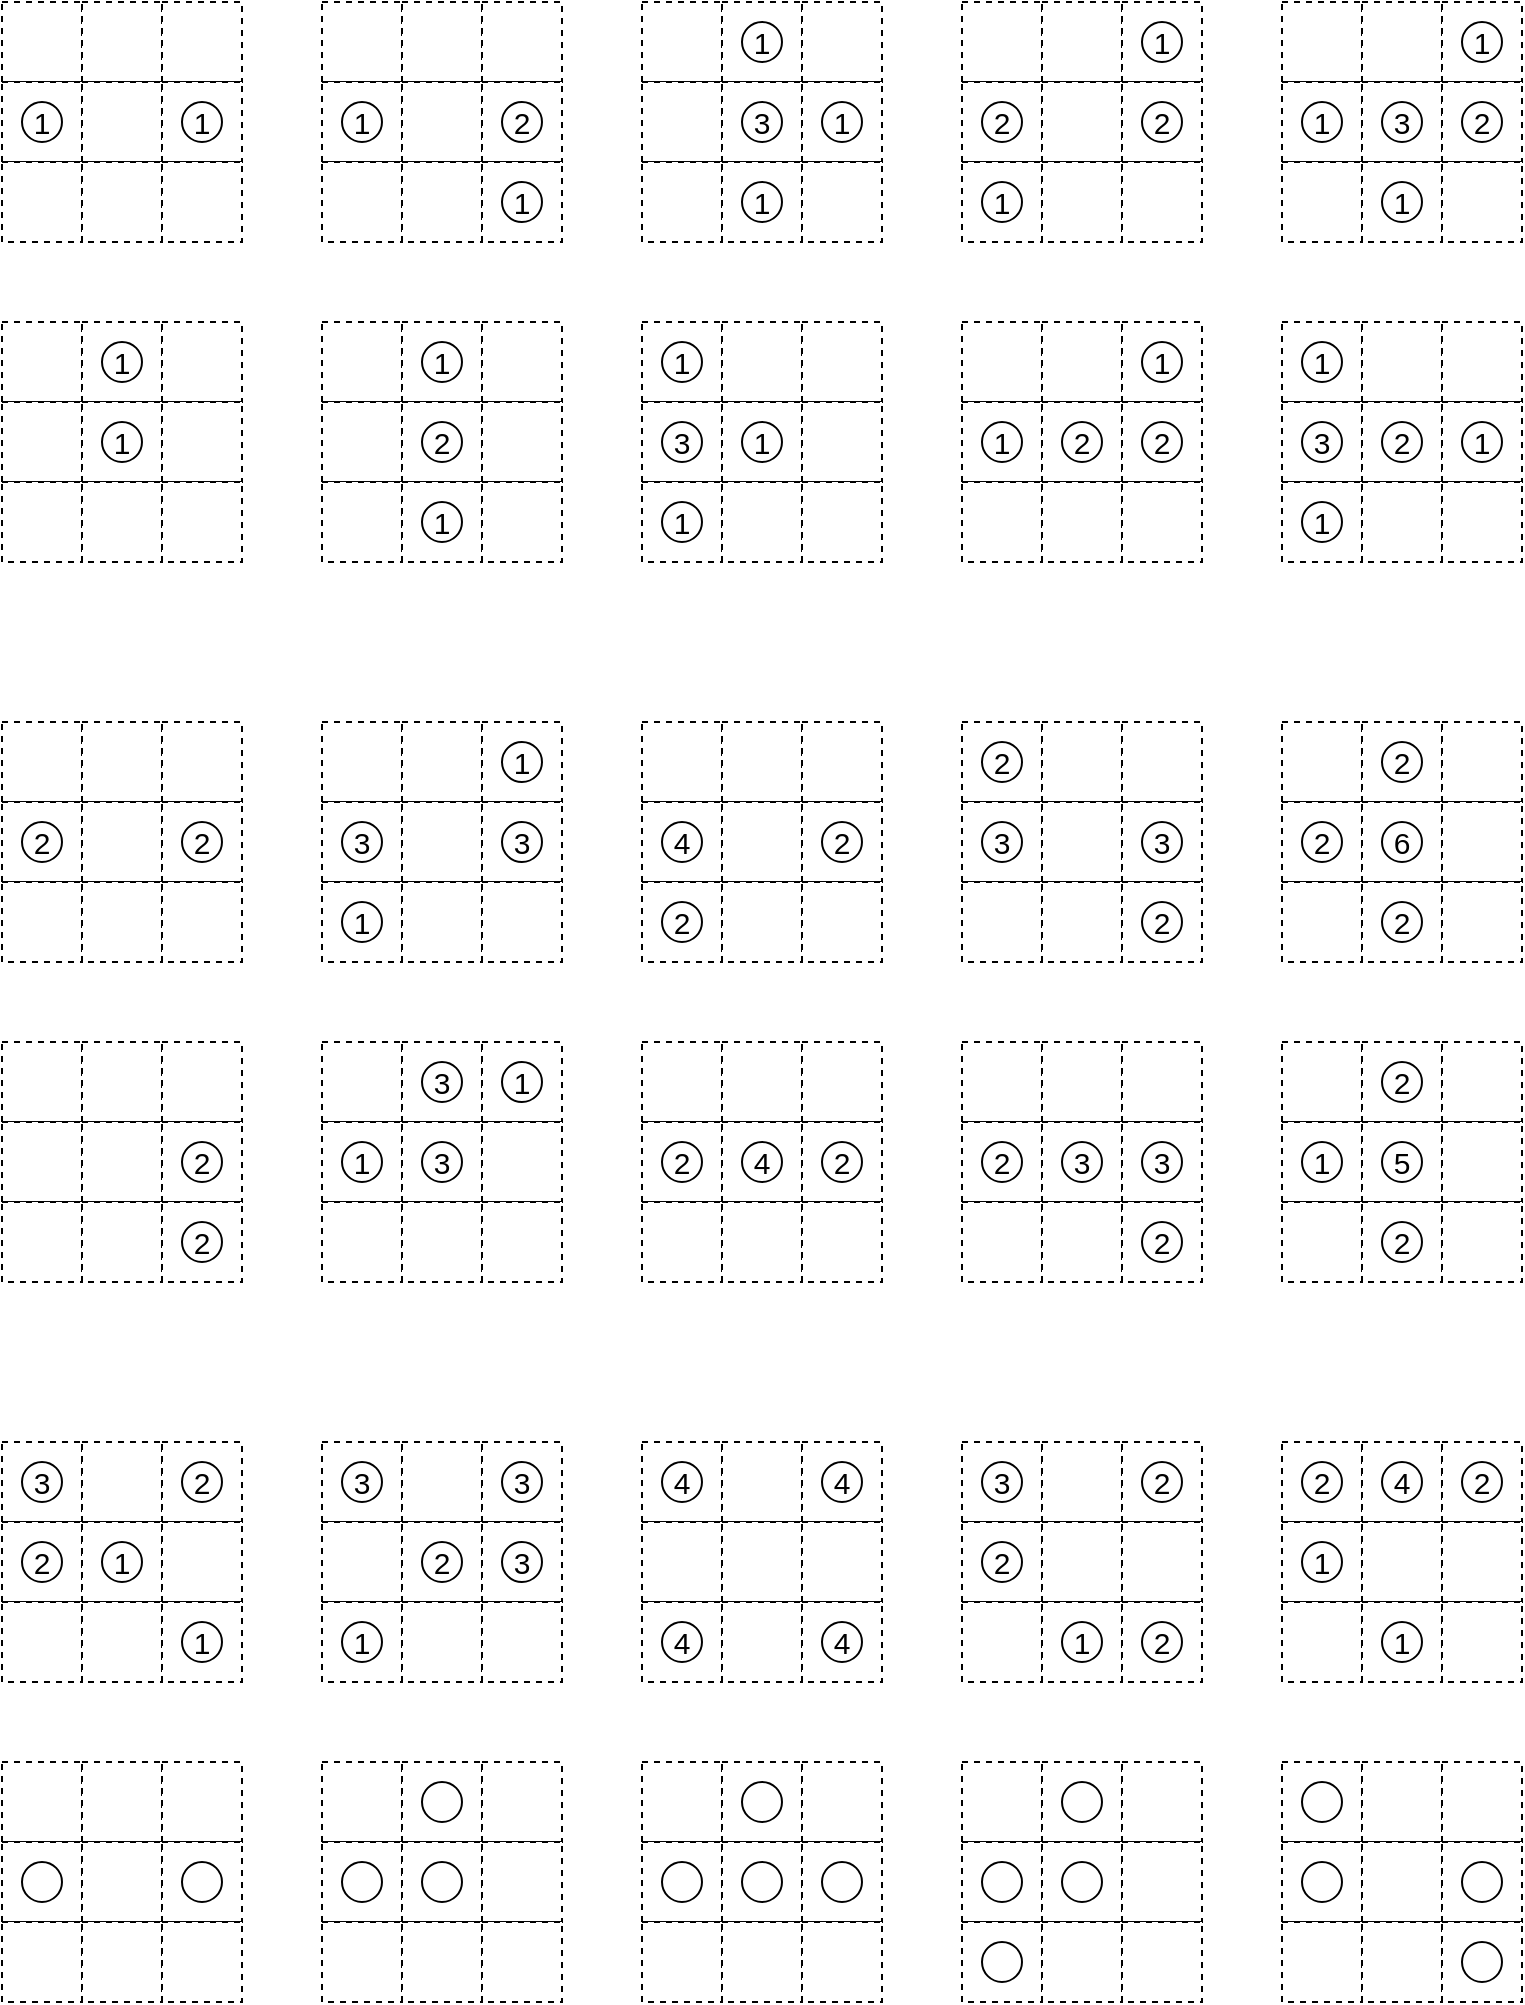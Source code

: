 <mxfile version="12.1.3" pages="1"><diagram id="luetwX9zZ3SFf0dZcjR1" name="Page-1"><mxGraphModel dx="611" dy="294" grid="1" gridSize="10" guides="1" tooltips="1" connect="1" arrows="0" fold="1" page="1" pageScale="1" pageWidth="850" pageHeight="1100" math="0" shadow="0"><root><mxCell id="0"/><mxCell id="1" parent="0"/><mxCell id="kUAfzg-LOlkeWTjyzBpK-45" value="" style="whiteSpace=wrap;html=1;aspect=fixed;fontSize=15;strokeWidth=1;perimeterSpacing=0;dashed=1;" vertex="1" parent="1"><mxGeometry x="40" y="40" width="40" height="40" as="geometry"/></mxCell><mxCell id="kUAfzg-LOlkeWTjyzBpK-46" value="" style="whiteSpace=wrap;html=1;aspect=fixed;fontSize=15;strokeWidth=1;perimeterSpacing=0;dashed=1;" vertex="1" parent="1"><mxGeometry x="80" y="40" width="40" height="40" as="geometry"/></mxCell><mxCell id="kUAfzg-LOlkeWTjyzBpK-47" value="" style="whiteSpace=wrap;html=1;aspect=fixed;fontSize=15;strokeWidth=1;perimeterSpacing=0;dashed=1;" vertex="1" parent="1"><mxGeometry x="120" y="40" width="40" height="40" as="geometry"/></mxCell><mxCell id="kUAfzg-LOlkeWTjyzBpK-48" value="" style="whiteSpace=wrap;html=1;aspect=fixed;fontSize=15;strokeWidth=1;perimeterSpacing=0;dashed=1;" vertex="1" parent="1"><mxGeometry x="40" y="80" width="40" height="40" as="geometry"/></mxCell><mxCell id="kUAfzg-LOlkeWTjyzBpK-49" value="" style="whiteSpace=wrap;html=1;aspect=fixed;fontSize=15;strokeWidth=1;perimeterSpacing=0;dashed=1;" vertex="1" parent="1"><mxGeometry x="80" y="80" width="40" height="40" as="geometry"/></mxCell><mxCell id="kUAfzg-LOlkeWTjyzBpK-50" value="" style="whiteSpace=wrap;html=1;aspect=fixed;fontSize=15;strokeWidth=1;perimeterSpacing=0;dashed=1;" vertex="1" parent="1"><mxGeometry x="120" y="80" width="40" height="40" as="geometry"/></mxCell><mxCell id="kUAfzg-LOlkeWTjyzBpK-51" value="" style="whiteSpace=wrap;html=1;aspect=fixed;fontSize=15;strokeWidth=1;perimeterSpacing=0;dashed=1;" vertex="1" parent="1"><mxGeometry x="40" y="120" width="40" height="40" as="geometry"/></mxCell><mxCell id="kUAfzg-LOlkeWTjyzBpK-52" value="" style="whiteSpace=wrap;html=1;aspect=fixed;fontSize=15;strokeWidth=1;perimeterSpacing=0;dashed=1;" vertex="1" parent="1"><mxGeometry x="80" y="120" width="40" height="40" as="geometry"/></mxCell><mxCell id="kUAfzg-LOlkeWTjyzBpK-53" value="" style="whiteSpace=wrap;html=1;aspect=fixed;fontSize=15;strokeWidth=1;perimeterSpacing=0;dashed=1;" vertex="1" parent="1"><mxGeometry x="120" y="120" width="40" height="40" as="geometry"/></mxCell><mxCell id="kUAfzg-LOlkeWTjyzBpK-54" value="" style="whiteSpace=wrap;html=1;aspect=fixed;fontSize=15;strokeWidth=1;perimeterSpacing=0;dashed=1;" vertex="1" parent="1"><mxGeometry x="200" y="40" width="40" height="40" as="geometry"/></mxCell><mxCell id="kUAfzg-LOlkeWTjyzBpK-55" value="" style="whiteSpace=wrap;html=1;aspect=fixed;fontSize=15;strokeWidth=1;perimeterSpacing=0;dashed=1;" vertex="1" parent="1"><mxGeometry x="240" y="40" width="40" height="40" as="geometry"/></mxCell><mxCell id="kUAfzg-LOlkeWTjyzBpK-56" value="" style="whiteSpace=wrap;html=1;aspect=fixed;fontSize=15;strokeWidth=1;perimeterSpacing=0;dashed=1;" vertex="1" parent="1"><mxGeometry x="280" y="40" width="40" height="40" as="geometry"/></mxCell><mxCell id="kUAfzg-LOlkeWTjyzBpK-57" value="" style="whiteSpace=wrap;html=1;aspect=fixed;fontSize=15;strokeWidth=1;perimeterSpacing=0;dashed=1;" vertex="1" parent="1"><mxGeometry x="200" y="80" width="40" height="40" as="geometry"/></mxCell><mxCell id="kUAfzg-LOlkeWTjyzBpK-58" value="" style="whiteSpace=wrap;html=1;aspect=fixed;fontSize=15;strokeWidth=1;perimeterSpacing=0;dashed=1;" vertex="1" parent="1"><mxGeometry x="240" y="80" width="40" height="40" as="geometry"/></mxCell><mxCell id="kUAfzg-LOlkeWTjyzBpK-59" value="" style="whiteSpace=wrap;html=1;aspect=fixed;fontSize=15;strokeWidth=1;perimeterSpacing=0;dashed=1;" vertex="1" parent="1"><mxGeometry x="280" y="80" width="40" height="40" as="geometry"/></mxCell><mxCell id="kUAfzg-LOlkeWTjyzBpK-60" value="" style="whiteSpace=wrap;html=1;aspect=fixed;fontSize=15;strokeWidth=1;perimeterSpacing=0;dashed=1;" vertex="1" parent="1"><mxGeometry x="200" y="120" width="40" height="40" as="geometry"/></mxCell><mxCell id="kUAfzg-LOlkeWTjyzBpK-61" value="" style="whiteSpace=wrap;html=1;aspect=fixed;fontSize=15;strokeWidth=1;perimeterSpacing=0;dashed=1;" vertex="1" parent="1"><mxGeometry x="240" y="120" width="40" height="40" as="geometry"/></mxCell><mxCell id="kUAfzg-LOlkeWTjyzBpK-62" value="" style="whiteSpace=wrap;html=1;aspect=fixed;fontSize=15;strokeWidth=1;perimeterSpacing=0;dashed=1;" vertex="1" parent="1"><mxGeometry x="280" y="120" width="40" height="40" as="geometry"/></mxCell><mxCell id="kUAfzg-LOlkeWTjyzBpK-63" value="" style="whiteSpace=wrap;html=1;aspect=fixed;fontSize=15;strokeWidth=1;perimeterSpacing=0;dashed=1;" vertex="1" parent="1"><mxGeometry x="520" y="40" width="40" height="40" as="geometry"/></mxCell><mxCell id="kUAfzg-LOlkeWTjyzBpK-64" value="" style="whiteSpace=wrap;html=1;aspect=fixed;fontSize=15;strokeWidth=1;perimeterSpacing=0;dashed=1;" vertex="1" parent="1"><mxGeometry x="560" y="40" width="40" height="40" as="geometry"/></mxCell><mxCell id="kUAfzg-LOlkeWTjyzBpK-65" value="" style="whiteSpace=wrap;html=1;aspect=fixed;fontSize=15;strokeWidth=1;perimeterSpacing=0;dashed=1;" vertex="1" parent="1"><mxGeometry x="600" y="40" width="40" height="40" as="geometry"/></mxCell><mxCell id="kUAfzg-LOlkeWTjyzBpK-66" value="" style="whiteSpace=wrap;html=1;aspect=fixed;fontSize=15;strokeWidth=1;perimeterSpacing=0;dashed=1;" vertex="1" parent="1"><mxGeometry x="520" y="80" width="40" height="40" as="geometry"/></mxCell><mxCell id="kUAfzg-LOlkeWTjyzBpK-67" value="" style="whiteSpace=wrap;html=1;aspect=fixed;fontSize=15;strokeWidth=1;perimeterSpacing=0;dashed=1;" vertex="1" parent="1"><mxGeometry x="560" y="80" width="40" height="40" as="geometry"/></mxCell><mxCell id="kUAfzg-LOlkeWTjyzBpK-68" value="" style="whiteSpace=wrap;html=1;aspect=fixed;fontSize=15;strokeWidth=1;perimeterSpacing=0;dashed=1;" vertex="1" parent="1"><mxGeometry x="600" y="80" width="40" height="40" as="geometry"/></mxCell><mxCell id="kUAfzg-LOlkeWTjyzBpK-69" value="" style="whiteSpace=wrap;html=1;aspect=fixed;fontSize=15;strokeWidth=1;perimeterSpacing=0;dashed=1;" vertex="1" parent="1"><mxGeometry x="520" y="120" width="40" height="40" as="geometry"/></mxCell><mxCell id="kUAfzg-LOlkeWTjyzBpK-70" value="" style="whiteSpace=wrap;html=1;aspect=fixed;fontSize=15;strokeWidth=1;perimeterSpacing=0;dashed=1;" vertex="1" parent="1"><mxGeometry x="560" y="120" width="40" height="40" as="geometry"/></mxCell><mxCell id="kUAfzg-LOlkeWTjyzBpK-71" value="" style="whiteSpace=wrap;html=1;aspect=fixed;fontSize=15;strokeWidth=1;perimeterSpacing=0;dashed=1;" vertex="1" parent="1"><mxGeometry x="600" y="120" width="40" height="40" as="geometry"/></mxCell><mxCell id="kUAfzg-LOlkeWTjyzBpK-72" value="" style="whiteSpace=wrap;html=1;aspect=fixed;fontSize=15;strokeWidth=1;perimeterSpacing=0;dashed=1;" vertex="1" parent="1"><mxGeometry x="360" y="40" width="40" height="40" as="geometry"/></mxCell><mxCell id="kUAfzg-LOlkeWTjyzBpK-73" value="" style="whiteSpace=wrap;html=1;aspect=fixed;fontSize=15;strokeWidth=1;perimeterSpacing=0;dashed=1;" vertex="1" parent="1"><mxGeometry x="400" y="40" width="40" height="40" as="geometry"/></mxCell><mxCell id="kUAfzg-LOlkeWTjyzBpK-74" value="" style="whiteSpace=wrap;html=1;aspect=fixed;fontSize=15;strokeWidth=1;perimeterSpacing=0;dashed=1;" vertex="1" parent="1"><mxGeometry x="440" y="40" width="40" height="40" as="geometry"/></mxCell><mxCell id="kUAfzg-LOlkeWTjyzBpK-75" value="" style="whiteSpace=wrap;html=1;aspect=fixed;fontSize=15;strokeWidth=1;perimeterSpacing=0;dashed=1;" vertex="1" parent="1"><mxGeometry x="360" y="80" width="40" height="40" as="geometry"/></mxCell><mxCell id="kUAfzg-LOlkeWTjyzBpK-76" value="" style="whiteSpace=wrap;html=1;aspect=fixed;fontSize=15;strokeWidth=1;perimeterSpacing=0;dashed=1;" vertex="1" parent="1"><mxGeometry x="400" y="80" width="40" height="40" as="geometry"/></mxCell><mxCell id="kUAfzg-LOlkeWTjyzBpK-77" value="" style="whiteSpace=wrap;html=1;aspect=fixed;fontSize=15;strokeWidth=1;perimeterSpacing=0;dashed=1;" vertex="1" parent="1"><mxGeometry x="440" y="80" width="40" height="40" as="geometry"/></mxCell><mxCell id="kUAfzg-LOlkeWTjyzBpK-78" value="" style="whiteSpace=wrap;html=1;aspect=fixed;fontSize=15;strokeWidth=1;perimeterSpacing=0;dashed=1;" vertex="1" parent="1"><mxGeometry x="360" y="120" width="40" height="40" as="geometry"/></mxCell><mxCell id="kUAfzg-LOlkeWTjyzBpK-79" value="" style="whiteSpace=wrap;html=1;aspect=fixed;fontSize=15;strokeWidth=1;perimeterSpacing=0;dashed=1;" vertex="1" parent="1"><mxGeometry x="400" y="120" width="40" height="40" as="geometry"/></mxCell><mxCell id="kUAfzg-LOlkeWTjyzBpK-80" value="" style="whiteSpace=wrap;html=1;aspect=fixed;fontSize=15;strokeWidth=1;perimeterSpacing=0;dashed=1;" vertex="1" parent="1"><mxGeometry x="440" y="120" width="40" height="40" as="geometry"/></mxCell><mxCell id="kUAfzg-LOlkeWTjyzBpK-90" value="&lt;font style=&quot;font-size: 15px;&quot;&gt;1&lt;/font&gt;" style="ellipse;whiteSpace=wrap;html=1;aspect=fixed;fontSize=15;" vertex="1" parent="1"><mxGeometry x="50" y="90" width="20" height="20" as="geometry"/></mxCell><mxCell id="kUAfzg-LOlkeWTjyzBpK-91" value="&lt;font style=&quot;font-size: 15px;&quot;&gt;1&lt;/font&gt;" style="ellipse;whiteSpace=wrap;html=1;aspect=fixed;fontSize=15;" vertex="1" parent="1"><mxGeometry x="130" y="90" width="20" height="20" as="geometry"/></mxCell><mxCell id="kUAfzg-LOlkeWTjyzBpK-92" value="2" style="ellipse;whiteSpace=wrap;html=1;aspect=fixed;fontSize=15;" vertex="1" parent="1"><mxGeometry x="290" y="90" width="20" height="20" as="geometry"/></mxCell><mxCell id="kUAfzg-LOlkeWTjyzBpK-93" value="&lt;font style=&quot;font-size: 15px;&quot;&gt;1&lt;/font&gt;" style="ellipse;whiteSpace=wrap;html=1;aspect=fixed;fontSize=15;" vertex="1" parent="1"><mxGeometry x="210" y="90" width="20" height="20" as="geometry"/></mxCell><mxCell id="kUAfzg-LOlkeWTjyzBpK-94" value="&lt;font style=&quot;font-size: 15px;&quot;&gt;1&lt;/font&gt;" style="ellipse;whiteSpace=wrap;html=1;aspect=fixed;fontSize=15;" vertex="1" parent="1"><mxGeometry x="290" y="130" width="20" height="20" as="geometry"/></mxCell><mxCell id="kUAfzg-LOlkeWTjyzBpK-95" value="2" style="ellipse;whiteSpace=wrap;html=1;aspect=fixed;fontSize=15;" vertex="1" parent="1"><mxGeometry x="530" y="90" width="20" height="20" as="geometry"/></mxCell><mxCell id="kUAfzg-LOlkeWTjyzBpK-96" value="2" style="ellipse;whiteSpace=wrap;html=1;aspect=fixed;fontSize=15;" vertex="1" parent="1"><mxGeometry x="610" y="90" width="20" height="20" as="geometry"/></mxCell><mxCell id="kUAfzg-LOlkeWTjyzBpK-97" value="&lt;font style=&quot;font-size: 15px;&quot;&gt;1&lt;/font&gt;" style="ellipse;whiteSpace=wrap;html=1;aspect=fixed;fontSize=15;" vertex="1" parent="1"><mxGeometry x="610" y="50" width="20" height="20" as="geometry"/></mxCell><mxCell id="kUAfzg-LOlkeWTjyzBpK-98" value="&lt;font style=&quot;font-size: 15px;&quot;&gt;1&lt;/font&gt;" style="ellipse;whiteSpace=wrap;html=1;aspect=fixed;fontSize=15;" vertex="1" parent="1"><mxGeometry x="530" y="130" width="20" height="20" as="geometry"/></mxCell><mxCell id="kUAfzg-LOlkeWTjyzBpK-100" value="" style="whiteSpace=wrap;html=1;aspect=fixed;fontSize=15;strokeWidth=1;perimeterSpacing=0;dashed=1;" vertex="1" parent="1"><mxGeometry x="680" y="40" width="40" height="40" as="geometry"/></mxCell><mxCell id="kUAfzg-LOlkeWTjyzBpK-101" value="" style="whiteSpace=wrap;html=1;aspect=fixed;fontSize=15;strokeWidth=1;perimeterSpacing=0;dashed=1;" vertex="1" parent="1"><mxGeometry x="720" y="40" width="40" height="40" as="geometry"/></mxCell><mxCell id="kUAfzg-LOlkeWTjyzBpK-102" value="" style="whiteSpace=wrap;html=1;aspect=fixed;fontSize=15;strokeWidth=1;perimeterSpacing=0;dashed=1;" vertex="1" parent="1"><mxGeometry x="760" y="40" width="40" height="40" as="geometry"/></mxCell><mxCell id="kUAfzg-LOlkeWTjyzBpK-103" value="" style="whiteSpace=wrap;html=1;aspect=fixed;fontSize=15;strokeWidth=1;perimeterSpacing=0;dashed=1;" vertex="1" parent="1"><mxGeometry x="680" y="80" width="40" height="40" as="geometry"/></mxCell><mxCell id="kUAfzg-LOlkeWTjyzBpK-104" value="" style="whiteSpace=wrap;html=1;aspect=fixed;fontSize=15;strokeWidth=1;perimeterSpacing=0;dashed=1;" vertex="1" parent="1"><mxGeometry x="720" y="80" width="40" height="40" as="geometry"/></mxCell><mxCell id="kUAfzg-LOlkeWTjyzBpK-105" value="" style="whiteSpace=wrap;html=1;aspect=fixed;fontSize=15;strokeWidth=1;perimeterSpacing=0;dashed=1;" vertex="1" parent="1"><mxGeometry x="760" y="80" width="40" height="40" as="geometry"/></mxCell><mxCell id="kUAfzg-LOlkeWTjyzBpK-106" value="" style="whiteSpace=wrap;html=1;aspect=fixed;fontSize=15;strokeWidth=1;perimeterSpacing=0;dashed=1;" vertex="1" parent="1"><mxGeometry x="680" y="120" width="40" height="40" as="geometry"/></mxCell><mxCell id="kUAfzg-LOlkeWTjyzBpK-107" value="" style="whiteSpace=wrap;html=1;aspect=fixed;fontSize=15;strokeWidth=1;perimeterSpacing=0;dashed=1;" vertex="1" parent="1"><mxGeometry x="720" y="120" width="40" height="40" as="geometry"/></mxCell><mxCell id="kUAfzg-LOlkeWTjyzBpK-108" value="" style="whiteSpace=wrap;html=1;aspect=fixed;fontSize=15;strokeWidth=1;perimeterSpacing=0;dashed=1;" vertex="1" parent="1"><mxGeometry x="760" y="120" width="40" height="40" as="geometry"/></mxCell><mxCell id="kUAfzg-LOlkeWTjyzBpK-109" value="3" style="ellipse;whiteSpace=wrap;html=1;aspect=fixed;fontSize=15;" vertex="1" parent="1"><mxGeometry x="410" y="90" width="20" height="20" as="geometry"/></mxCell><mxCell id="kUAfzg-LOlkeWTjyzBpK-110" value="&lt;font style=&quot;font-size: 15px;&quot;&gt;1&lt;/font&gt;" style="ellipse;whiteSpace=wrap;html=1;aspect=fixed;fontSize=15;" vertex="1" parent="1"><mxGeometry x="450" y="90" width="20" height="20" as="geometry"/></mxCell><mxCell id="kUAfzg-LOlkeWTjyzBpK-111" value="&lt;font style=&quot;font-size: 15px;&quot;&gt;1&lt;/font&gt;" style="ellipse;whiteSpace=wrap;html=1;aspect=fixed;fontSize=15;" vertex="1" parent="1"><mxGeometry x="410" y="50" width="20" height="20" as="geometry"/></mxCell><mxCell id="kUAfzg-LOlkeWTjyzBpK-112" value="&lt;font style=&quot;font-size: 15px;&quot;&gt;1&lt;/font&gt;" style="ellipse;whiteSpace=wrap;html=1;aspect=fixed;fontSize=15;" vertex="1" parent="1"><mxGeometry x="410" y="130" width="20" height="20" as="geometry"/></mxCell><mxCell id="kUAfzg-LOlkeWTjyzBpK-113" value="3" style="ellipse;whiteSpace=wrap;html=1;aspect=fixed;fontSize=15;" vertex="1" parent="1"><mxGeometry x="730" y="90" width="20" height="20" as="geometry"/></mxCell><mxCell id="kUAfzg-LOlkeWTjyzBpK-114" value="2" style="ellipse;whiteSpace=wrap;html=1;aspect=fixed;fontSize=15;" vertex="1" parent="1"><mxGeometry x="770" y="90" width="20" height="20" as="geometry"/></mxCell><mxCell id="kUAfzg-LOlkeWTjyzBpK-115" value="&lt;font style=&quot;font-size: 15px;&quot;&gt;1&lt;/font&gt;" style="ellipse;whiteSpace=wrap;html=1;aspect=fixed;fontSize=15;" vertex="1" parent="1"><mxGeometry x="690" y="90" width="20" height="20" as="geometry"/></mxCell><mxCell id="kUAfzg-LOlkeWTjyzBpK-116" value="&lt;font style=&quot;font-size: 15px;&quot;&gt;1&lt;/font&gt;" style="ellipse;whiteSpace=wrap;html=1;aspect=fixed;fontSize=15;" vertex="1" parent="1"><mxGeometry x="770" y="50" width="20" height="20" as="geometry"/></mxCell><mxCell id="kUAfzg-LOlkeWTjyzBpK-117" value="&lt;font style=&quot;font-size: 15px;&quot;&gt;1&lt;/font&gt;" style="ellipse;whiteSpace=wrap;html=1;aspect=fixed;fontSize=15;" vertex="1" parent="1"><mxGeometry x="730" y="130" width="20" height="20" as="geometry"/></mxCell><mxCell id="kUAfzg-LOlkeWTjyzBpK-119" value="" style="whiteSpace=wrap;html=1;aspect=fixed;fontSize=15;strokeWidth=1;perimeterSpacing=0;dashed=1;" vertex="1" parent="1"><mxGeometry x="40" y="200" width="40" height="40" as="geometry"/></mxCell><mxCell id="kUAfzg-LOlkeWTjyzBpK-120" value="" style="whiteSpace=wrap;html=1;aspect=fixed;fontSize=15;strokeWidth=1;perimeterSpacing=0;dashed=1;" vertex="1" parent="1"><mxGeometry x="80" y="200" width="40" height="40" as="geometry"/></mxCell><mxCell id="kUAfzg-LOlkeWTjyzBpK-121" value="" style="whiteSpace=wrap;html=1;aspect=fixed;fontSize=15;strokeWidth=1;perimeterSpacing=0;dashed=1;" vertex="1" parent="1"><mxGeometry x="120" y="200" width="40" height="40" as="geometry"/></mxCell><mxCell id="kUAfzg-LOlkeWTjyzBpK-122" value="" style="whiteSpace=wrap;html=1;aspect=fixed;fontSize=15;strokeWidth=1;perimeterSpacing=0;dashed=1;" vertex="1" parent="1"><mxGeometry x="40" y="240" width="40" height="40" as="geometry"/></mxCell><mxCell id="kUAfzg-LOlkeWTjyzBpK-123" value="" style="whiteSpace=wrap;html=1;aspect=fixed;fontSize=15;strokeWidth=1;perimeterSpacing=0;dashed=1;" vertex="1" parent="1"><mxGeometry x="80" y="240" width="40" height="40" as="geometry"/></mxCell><mxCell id="kUAfzg-LOlkeWTjyzBpK-124" value="" style="whiteSpace=wrap;html=1;aspect=fixed;fontSize=15;strokeWidth=1;perimeterSpacing=0;dashed=1;" vertex="1" parent="1"><mxGeometry x="120" y="240" width="40" height="40" as="geometry"/></mxCell><mxCell id="kUAfzg-LOlkeWTjyzBpK-125" value="" style="whiteSpace=wrap;html=1;aspect=fixed;fontSize=15;strokeWidth=1;perimeterSpacing=0;dashed=1;" vertex="1" parent="1"><mxGeometry x="40" y="280" width="40" height="40" as="geometry"/></mxCell><mxCell id="kUAfzg-LOlkeWTjyzBpK-126" value="" style="whiteSpace=wrap;html=1;aspect=fixed;fontSize=15;strokeWidth=1;perimeterSpacing=0;dashed=1;" vertex="1" parent="1"><mxGeometry x="80" y="280" width="40" height="40" as="geometry"/></mxCell><mxCell id="kUAfzg-LOlkeWTjyzBpK-127" value="" style="whiteSpace=wrap;html=1;aspect=fixed;fontSize=15;strokeWidth=1;perimeterSpacing=0;dashed=1;" vertex="1" parent="1"><mxGeometry x="120" y="280" width="40" height="40" as="geometry"/></mxCell><mxCell id="kUAfzg-LOlkeWTjyzBpK-128" value="" style="whiteSpace=wrap;html=1;aspect=fixed;fontSize=15;strokeWidth=1;perimeterSpacing=0;dashed=1;" vertex="1" parent="1"><mxGeometry x="200" y="200" width="40" height="40" as="geometry"/></mxCell><mxCell id="kUAfzg-LOlkeWTjyzBpK-129" value="" style="whiteSpace=wrap;html=1;aspect=fixed;fontSize=15;strokeWidth=1;perimeterSpacing=0;dashed=1;" vertex="1" parent="1"><mxGeometry x="240" y="200" width="40" height="40" as="geometry"/></mxCell><mxCell id="kUAfzg-LOlkeWTjyzBpK-130" value="" style="whiteSpace=wrap;html=1;aspect=fixed;fontSize=15;strokeWidth=1;perimeterSpacing=0;dashed=1;" vertex="1" parent="1"><mxGeometry x="280" y="200" width="40" height="40" as="geometry"/></mxCell><mxCell id="kUAfzg-LOlkeWTjyzBpK-131" value="" style="whiteSpace=wrap;html=1;aspect=fixed;fontSize=15;strokeWidth=1;perimeterSpacing=0;dashed=1;" vertex="1" parent="1"><mxGeometry x="200" y="240" width="40" height="40" as="geometry"/></mxCell><mxCell id="kUAfzg-LOlkeWTjyzBpK-132" value="" style="whiteSpace=wrap;html=1;aspect=fixed;fontSize=15;strokeWidth=1;perimeterSpacing=0;dashed=1;" vertex="1" parent="1"><mxGeometry x="240" y="240" width="40" height="40" as="geometry"/></mxCell><mxCell id="kUAfzg-LOlkeWTjyzBpK-133" value="" style="whiteSpace=wrap;html=1;aspect=fixed;fontSize=15;strokeWidth=1;perimeterSpacing=0;dashed=1;" vertex="1" parent="1"><mxGeometry x="280" y="240" width="40" height="40" as="geometry"/></mxCell><mxCell id="kUAfzg-LOlkeWTjyzBpK-134" value="" style="whiteSpace=wrap;html=1;aspect=fixed;fontSize=15;strokeWidth=1;perimeterSpacing=0;dashed=1;" vertex="1" parent="1"><mxGeometry x="200" y="280" width="40" height="40" as="geometry"/></mxCell><mxCell id="kUAfzg-LOlkeWTjyzBpK-135" value="" style="whiteSpace=wrap;html=1;aspect=fixed;fontSize=15;strokeWidth=1;perimeterSpacing=0;dashed=1;" vertex="1" parent="1"><mxGeometry x="240" y="280" width="40" height="40" as="geometry"/></mxCell><mxCell id="kUAfzg-LOlkeWTjyzBpK-136" value="" style="whiteSpace=wrap;html=1;aspect=fixed;fontSize=15;strokeWidth=1;perimeterSpacing=0;dashed=1;" vertex="1" parent="1"><mxGeometry x="280" y="280" width="40" height="40" as="geometry"/></mxCell><mxCell id="kUAfzg-LOlkeWTjyzBpK-137" value="" style="whiteSpace=wrap;html=1;aspect=fixed;fontSize=15;strokeWidth=1;perimeterSpacing=0;dashed=1;" vertex="1" parent="1"><mxGeometry x="360" y="200" width="40" height="40" as="geometry"/></mxCell><mxCell id="kUAfzg-LOlkeWTjyzBpK-138" value="" style="whiteSpace=wrap;html=1;aspect=fixed;fontSize=15;strokeWidth=1;perimeterSpacing=0;dashed=1;" vertex="1" parent="1"><mxGeometry x="400" y="200" width="40" height="40" as="geometry"/></mxCell><mxCell id="kUAfzg-LOlkeWTjyzBpK-139" value="" style="whiteSpace=wrap;html=1;aspect=fixed;fontSize=15;strokeWidth=1;perimeterSpacing=0;dashed=1;" vertex="1" parent="1"><mxGeometry x="440" y="200" width="40" height="40" as="geometry"/></mxCell><mxCell id="kUAfzg-LOlkeWTjyzBpK-140" value="" style="whiteSpace=wrap;html=1;aspect=fixed;fontSize=15;strokeWidth=1;perimeterSpacing=0;dashed=1;" vertex="1" parent="1"><mxGeometry x="360" y="240" width="40" height="40" as="geometry"/></mxCell><mxCell id="kUAfzg-LOlkeWTjyzBpK-141" value="" style="whiteSpace=wrap;html=1;aspect=fixed;fontSize=15;strokeWidth=1;perimeterSpacing=0;dashed=1;" vertex="1" parent="1"><mxGeometry x="400" y="240" width="40" height="40" as="geometry"/></mxCell><mxCell id="kUAfzg-LOlkeWTjyzBpK-142" value="" style="whiteSpace=wrap;html=1;aspect=fixed;fontSize=15;strokeWidth=1;perimeterSpacing=0;dashed=1;" vertex="1" parent="1"><mxGeometry x="440" y="240" width="40" height="40" as="geometry"/></mxCell><mxCell id="kUAfzg-LOlkeWTjyzBpK-143" value="" style="whiteSpace=wrap;html=1;aspect=fixed;fontSize=15;strokeWidth=1;perimeterSpacing=0;dashed=1;" vertex="1" parent="1"><mxGeometry x="360" y="280" width="40" height="40" as="geometry"/></mxCell><mxCell id="kUAfzg-LOlkeWTjyzBpK-144" value="" style="whiteSpace=wrap;html=1;aspect=fixed;fontSize=15;strokeWidth=1;perimeterSpacing=0;dashed=1;" vertex="1" parent="1"><mxGeometry x="400" y="280" width="40" height="40" as="geometry"/></mxCell><mxCell id="kUAfzg-LOlkeWTjyzBpK-145" value="" style="whiteSpace=wrap;html=1;aspect=fixed;fontSize=15;strokeWidth=1;perimeterSpacing=0;dashed=1;" vertex="1" parent="1"><mxGeometry x="440" y="280" width="40" height="40" as="geometry"/></mxCell><mxCell id="kUAfzg-LOlkeWTjyzBpK-146" value="" style="whiteSpace=wrap;html=1;aspect=fixed;fontSize=15;strokeWidth=1;perimeterSpacing=0;dashed=1;" vertex="1" parent="1"><mxGeometry x="520" y="200" width="40" height="40" as="geometry"/></mxCell><mxCell id="kUAfzg-LOlkeWTjyzBpK-147" value="" style="whiteSpace=wrap;html=1;aspect=fixed;fontSize=15;strokeWidth=1;perimeterSpacing=0;dashed=1;" vertex="1" parent="1"><mxGeometry x="560" y="200" width="40" height="40" as="geometry"/></mxCell><mxCell id="kUAfzg-LOlkeWTjyzBpK-148" value="" style="whiteSpace=wrap;html=1;aspect=fixed;fontSize=15;strokeWidth=1;perimeterSpacing=0;dashed=1;" vertex="1" parent="1"><mxGeometry x="600" y="200" width="40" height="40" as="geometry"/></mxCell><mxCell id="kUAfzg-LOlkeWTjyzBpK-149" value="" style="whiteSpace=wrap;html=1;aspect=fixed;fontSize=15;strokeWidth=1;perimeterSpacing=0;dashed=1;" vertex="1" parent="1"><mxGeometry x="520" y="240" width="40" height="40" as="geometry"/></mxCell><mxCell id="kUAfzg-LOlkeWTjyzBpK-150" value="" style="whiteSpace=wrap;html=1;aspect=fixed;fontSize=15;strokeWidth=1;perimeterSpacing=0;dashed=1;" vertex="1" parent="1"><mxGeometry x="560" y="240" width="40" height="40" as="geometry"/></mxCell><mxCell id="kUAfzg-LOlkeWTjyzBpK-151" value="" style="whiteSpace=wrap;html=1;aspect=fixed;fontSize=15;strokeWidth=1;perimeterSpacing=0;dashed=1;" vertex="1" parent="1"><mxGeometry x="600" y="240" width="40" height="40" as="geometry"/></mxCell><mxCell id="kUAfzg-LOlkeWTjyzBpK-152" value="" style="whiteSpace=wrap;html=1;aspect=fixed;fontSize=15;strokeWidth=1;perimeterSpacing=0;dashed=1;" vertex="1" parent="1"><mxGeometry x="520" y="280" width="40" height="40" as="geometry"/></mxCell><mxCell id="kUAfzg-LOlkeWTjyzBpK-153" value="" style="whiteSpace=wrap;html=1;aspect=fixed;fontSize=15;strokeWidth=1;perimeterSpacing=0;dashed=1;" vertex="1" parent="1"><mxGeometry x="560" y="280" width="40" height="40" as="geometry"/></mxCell><mxCell id="kUAfzg-LOlkeWTjyzBpK-154" value="" style="whiteSpace=wrap;html=1;aspect=fixed;fontSize=15;strokeWidth=1;perimeterSpacing=0;dashed=1;" vertex="1" parent="1"><mxGeometry x="600" y="280" width="40" height="40" as="geometry"/></mxCell><mxCell id="kUAfzg-LOlkeWTjyzBpK-155" value="" style="whiteSpace=wrap;html=1;aspect=fixed;fontSize=15;strokeWidth=1;perimeterSpacing=0;dashed=1;" vertex="1" parent="1"><mxGeometry x="680" y="200" width="40" height="40" as="geometry"/></mxCell><mxCell id="kUAfzg-LOlkeWTjyzBpK-156" value="" style="whiteSpace=wrap;html=1;aspect=fixed;fontSize=15;strokeWidth=1;perimeterSpacing=0;dashed=1;" vertex="1" parent="1"><mxGeometry x="720" y="200" width="40" height="40" as="geometry"/></mxCell><mxCell id="kUAfzg-LOlkeWTjyzBpK-157" value="" style="whiteSpace=wrap;html=1;aspect=fixed;fontSize=15;strokeWidth=1;perimeterSpacing=0;dashed=1;" vertex="1" parent="1"><mxGeometry x="760" y="200" width="40" height="40" as="geometry"/></mxCell><mxCell id="kUAfzg-LOlkeWTjyzBpK-158" value="" style="whiteSpace=wrap;html=1;aspect=fixed;fontSize=15;strokeWidth=1;perimeterSpacing=0;dashed=1;" vertex="1" parent="1"><mxGeometry x="680" y="240" width="40" height="40" as="geometry"/></mxCell><mxCell id="kUAfzg-LOlkeWTjyzBpK-159" value="" style="whiteSpace=wrap;html=1;aspect=fixed;fontSize=15;strokeWidth=1;perimeterSpacing=0;dashed=1;" vertex="1" parent="1"><mxGeometry x="720" y="240" width="40" height="40" as="geometry"/></mxCell><mxCell id="kUAfzg-LOlkeWTjyzBpK-160" value="" style="whiteSpace=wrap;html=1;aspect=fixed;fontSize=15;strokeWidth=1;perimeterSpacing=0;dashed=1;" vertex="1" parent="1"><mxGeometry x="760" y="240" width="40" height="40" as="geometry"/></mxCell><mxCell id="kUAfzg-LOlkeWTjyzBpK-161" value="" style="whiteSpace=wrap;html=1;aspect=fixed;fontSize=15;strokeWidth=1;perimeterSpacing=0;dashed=1;" vertex="1" parent="1"><mxGeometry x="680" y="280" width="40" height="40" as="geometry"/></mxCell><mxCell id="kUAfzg-LOlkeWTjyzBpK-162" value="" style="whiteSpace=wrap;html=1;aspect=fixed;fontSize=15;strokeWidth=1;perimeterSpacing=0;dashed=1;" vertex="1" parent="1"><mxGeometry x="720" y="280" width="40" height="40" as="geometry"/></mxCell><mxCell id="kUAfzg-LOlkeWTjyzBpK-163" value="" style="whiteSpace=wrap;html=1;aspect=fixed;fontSize=15;strokeWidth=1;perimeterSpacing=0;dashed=1;" vertex="1" parent="1"><mxGeometry x="760" y="280" width="40" height="40" as="geometry"/></mxCell><mxCell id="kUAfzg-LOlkeWTjyzBpK-164" value="" style="whiteSpace=wrap;html=1;aspect=fixed;fontSize=15;strokeWidth=1;perimeterSpacing=0;dashed=1;" vertex="1" parent="1"><mxGeometry x="40" y="400" width="40" height="40" as="geometry"/></mxCell><mxCell id="kUAfzg-LOlkeWTjyzBpK-165" value="" style="whiteSpace=wrap;html=1;aspect=fixed;fontSize=15;strokeWidth=1;perimeterSpacing=0;dashed=1;" vertex="1" parent="1"><mxGeometry x="80" y="400" width="40" height="40" as="geometry"/></mxCell><mxCell id="kUAfzg-LOlkeWTjyzBpK-166" value="" style="whiteSpace=wrap;html=1;aspect=fixed;fontSize=15;strokeWidth=1;perimeterSpacing=0;dashed=1;" vertex="1" parent="1"><mxGeometry x="120" y="400" width="40" height="40" as="geometry"/></mxCell><mxCell id="kUAfzg-LOlkeWTjyzBpK-167" value="" style="whiteSpace=wrap;html=1;aspect=fixed;fontSize=15;strokeWidth=1;perimeterSpacing=0;dashed=1;" vertex="1" parent="1"><mxGeometry x="40" y="440" width="40" height="40" as="geometry"/></mxCell><mxCell id="kUAfzg-LOlkeWTjyzBpK-168" value="" style="whiteSpace=wrap;html=1;aspect=fixed;fontSize=15;strokeWidth=1;perimeterSpacing=0;dashed=1;" vertex="1" parent="1"><mxGeometry x="80" y="440" width="40" height="40" as="geometry"/></mxCell><mxCell id="kUAfzg-LOlkeWTjyzBpK-169" value="" style="whiteSpace=wrap;html=1;aspect=fixed;fontSize=15;strokeWidth=1;perimeterSpacing=0;dashed=1;" vertex="1" parent="1"><mxGeometry x="120" y="440" width="40" height="40" as="geometry"/></mxCell><mxCell id="kUAfzg-LOlkeWTjyzBpK-170" value="" style="whiteSpace=wrap;html=1;aspect=fixed;fontSize=15;strokeWidth=1;perimeterSpacing=0;dashed=1;" vertex="1" parent="1"><mxGeometry x="40" y="480" width="40" height="40" as="geometry"/></mxCell><mxCell id="kUAfzg-LOlkeWTjyzBpK-171" value="" style="whiteSpace=wrap;html=1;aspect=fixed;fontSize=15;strokeWidth=1;perimeterSpacing=0;dashed=1;" vertex="1" parent="1"><mxGeometry x="80" y="480" width="40" height="40" as="geometry"/></mxCell><mxCell id="kUAfzg-LOlkeWTjyzBpK-172" value="" style="whiteSpace=wrap;html=1;aspect=fixed;fontSize=15;strokeWidth=1;perimeterSpacing=0;dashed=1;" vertex="1" parent="1"><mxGeometry x="120" y="480" width="40" height="40" as="geometry"/></mxCell><mxCell id="kUAfzg-LOlkeWTjyzBpK-173" value="" style="whiteSpace=wrap;html=1;aspect=fixed;fontSize=15;strokeWidth=1;perimeterSpacing=0;dashed=1;" vertex="1" parent="1"><mxGeometry x="200" y="400" width="40" height="40" as="geometry"/></mxCell><mxCell id="kUAfzg-LOlkeWTjyzBpK-174" value="" style="whiteSpace=wrap;html=1;aspect=fixed;fontSize=15;strokeWidth=1;perimeterSpacing=0;dashed=1;" vertex="1" parent="1"><mxGeometry x="240" y="400" width="40" height="40" as="geometry"/></mxCell><mxCell id="kUAfzg-LOlkeWTjyzBpK-175" value="" style="whiteSpace=wrap;html=1;aspect=fixed;fontSize=15;strokeWidth=1;perimeterSpacing=0;dashed=1;" vertex="1" parent="1"><mxGeometry x="280" y="400" width="40" height="40" as="geometry"/></mxCell><mxCell id="kUAfzg-LOlkeWTjyzBpK-176" value="" style="whiteSpace=wrap;html=1;aspect=fixed;fontSize=15;strokeWidth=1;perimeterSpacing=0;dashed=1;" vertex="1" parent="1"><mxGeometry x="200" y="440" width="40" height="40" as="geometry"/></mxCell><mxCell id="kUAfzg-LOlkeWTjyzBpK-177" value="" style="whiteSpace=wrap;html=1;aspect=fixed;fontSize=15;strokeWidth=1;perimeterSpacing=0;dashed=1;" vertex="1" parent="1"><mxGeometry x="240" y="440" width="40" height="40" as="geometry"/></mxCell><mxCell id="kUAfzg-LOlkeWTjyzBpK-178" value="" style="whiteSpace=wrap;html=1;aspect=fixed;fontSize=15;strokeWidth=1;perimeterSpacing=0;dashed=1;" vertex="1" parent="1"><mxGeometry x="280" y="440" width="40" height="40" as="geometry"/></mxCell><mxCell id="kUAfzg-LOlkeWTjyzBpK-179" value="" style="whiteSpace=wrap;html=1;aspect=fixed;fontSize=15;strokeWidth=1;perimeterSpacing=0;dashed=1;" vertex="1" parent="1"><mxGeometry x="200" y="480" width="40" height="40" as="geometry"/></mxCell><mxCell id="kUAfzg-LOlkeWTjyzBpK-180" value="" style="whiteSpace=wrap;html=1;aspect=fixed;fontSize=15;strokeWidth=1;perimeterSpacing=0;dashed=1;" vertex="1" parent="1"><mxGeometry x="240" y="480" width="40" height="40" as="geometry"/></mxCell><mxCell id="kUAfzg-LOlkeWTjyzBpK-181" value="" style="whiteSpace=wrap;html=1;aspect=fixed;fontSize=15;strokeWidth=1;perimeterSpacing=0;dashed=1;" vertex="1" parent="1"><mxGeometry x="280" y="480" width="40" height="40" as="geometry"/></mxCell><mxCell id="kUAfzg-LOlkeWTjyzBpK-182" value="" style="whiteSpace=wrap;html=1;aspect=fixed;fontSize=15;strokeWidth=1;perimeterSpacing=0;dashed=1;" vertex="1" parent="1"><mxGeometry x="360" y="400" width="40" height="40" as="geometry"/></mxCell><mxCell id="kUAfzg-LOlkeWTjyzBpK-183" value="" style="whiteSpace=wrap;html=1;aspect=fixed;fontSize=15;strokeWidth=1;perimeterSpacing=0;dashed=1;" vertex="1" parent="1"><mxGeometry x="400" y="400" width="40" height="40" as="geometry"/></mxCell><mxCell id="kUAfzg-LOlkeWTjyzBpK-184" value="" style="whiteSpace=wrap;html=1;aspect=fixed;fontSize=15;strokeWidth=1;perimeterSpacing=0;dashed=1;" vertex="1" parent="1"><mxGeometry x="440" y="400" width="40" height="40" as="geometry"/></mxCell><mxCell id="kUAfzg-LOlkeWTjyzBpK-185" value="" style="whiteSpace=wrap;html=1;aspect=fixed;fontSize=15;strokeWidth=1;perimeterSpacing=0;dashed=1;" vertex="1" parent="1"><mxGeometry x="360" y="440" width="40" height="40" as="geometry"/></mxCell><mxCell id="kUAfzg-LOlkeWTjyzBpK-186" value="" style="whiteSpace=wrap;html=1;aspect=fixed;fontSize=15;strokeWidth=1;perimeterSpacing=0;dashed=1;" vertex="1" parent="1"><mxGeometry x="400" y="440" width="40" height="40" as="geometry"/></mxCell><mxCell id="kUAfzg-LOlkeWTjyzBpK-187" value="" style="whiteSpace=wrap;html=1;aspect=fixed;fontSize=15;strokeWidth=1;perimeterSpacing=0;dashed=1;" vertex="1" parent="1"><mxGeometry x="440" y="440" width="40" height="40" as="geometry"/></mxCell><mxCell id="kUAfzg-LOlkeWTjyzBpK-188" value="" style="whiteSpace=wrap;html=1;aspect=fixed;fontSize=15;strokeWidth=1;perimeterSpacing=0;dashed=1;" vertex="1" parent="1"><mxGeometry x="360" y="480" width="40" height="40" as="geometry"/></mxCell><mxCell id="kUAfzg-LOlkeWTjyzBpK-189" value="" style="whiteSpace=wrap;html=1;aspect=fixed;fontSize=15;strokeWidth=1;perimeterSpacing=0;dashed=1;" vertex="1" parent="1"><mxGeometry x="400" y="480" width="40" height="40" as="geometry"/></mxCell><mxCell id="kUAfzg-LOlkeWTjyzBpK-190" value="" style="whiteSpace=wrap;html=1;aspect=fixed;fontSize=15;strokeWidth=1;perimeterSpacing=0;dashed=1;" vertex="1" parent="1"><mxGeometry x="440" y="480" width="40" height="40" as="geometry"/></mxCell><mxCell id="kUAfzg-LOlkeWTjyzBpK-191" value="" style="whiteSpace=wrap;html=1;aspect=fixed;fontSize=15;strokeWidth=1;perimeterSpacing=0;dashed=1;" vertex="1" parent="1"><mxGeometry x="520" y="400" width="40" height="40" as="geometry"/></mxCell><mxCell id="kUAfzg-LOlkeWTjyzBpK-192" value="" style="whiteSpace=wrap;html=1;aspect=fixed;fontSize=15;strokeWidth=1;perimeterSpacing=0;dashed=1;" vertex="1" parent="1"><mxGeometry x="560" y="400" width="40" height="40" as="geometry"/></mxCell><mxCell id="kUAfzg-LOlkeWTjyzBpK-193" value="" style="whiteSpace=wrap;html=1;aspect=fixed;fontSize=15;strokeWidth=1;perimeterSpacing=0;dashed=1;" vertex="1" parent="1"><mxGeometry x="600" y="400" width="40" height="40" as="geometry"/></mxCell><mxCell id="kUAfzg-LOlkeWTjyzBpK-194" value="" style="whiteSpace=wrap;html=1;aspect=fixed;fontSize=15;strokeWidth=1;perimeterSpacing=0;dashed=1;" vertex="1" parent="1"><mxGeometry x="520" y="440" width="40" height="40" as="geometry"/></mxCell><mxCell id="kUAfzg-LOlkeWTjyzBpK-195" value="" style="whiteSpace=wrap;html=1;aspect=fixed;fontSize=15;strokeWidth=1;perimeterSpacing=0;dashed=1;" vertex="1" parent="1"><mxGeometry x="560" y="440" width="40" height="40" as="geometry"/></mxCell><mxCell id="kUAfzg-LOlkeWTjyzBpK-196" value="" style="whiteSpace=wrap;html=1;aspect=fixed;fontSize=15;strokeWidth=1;perimeterSpacing=0;dashed=1;" vertex="1" parent="1"><mxGeometry x="600" y="440" width="40" height="40" as="geometry"/></mxCell><mxCell id="kUAfzg-LOlkeWTjyzBpK-197" value="" style="whiteSpace=wrap;html=1;aspect=fixed;fontSize=15;strokeWidth=1;perimeterSpacing=0;dashed=1;" vertex="1" parent="1"><mxGeometry x="520" y="480" width="40" height="40" as="geometry"/></mxCell><mxCell id="kUAfzg-LOlkeWTjyzBpK-198" value="" style="whiteSpace=wrap;html=1;aspect=fixed;fontSize=15;strokeWidth=1;perimeterSpacing=0;dashed=1;" vertex="1" parent="1"><mxGeometry x="560" y="480" width="40" height="40" as="geometry"/></mxCell><mxCell id="kUAfzg-LOlkeWTjyzBpK-199" value="" style="whiteSpace=wrap;html=1;aspect=fixed;fontSize=15;strokeWidth=1;perimeterSpacing=0;dashed=1;" vertex="1" parent="1"><mxGeometry x="600" y="480" width="40" height="40" as="geometry"/></mxCell><mxCell id="kUAfzg-LOlkeWTjyzBpK-200" value="" style="whiteSpace=wrap;html=1;aspect=fixed;fontSize=15;strokeWidth=1;perimeterSpacing=0;dashed=1;" vertex="1" parent="1"><mxGeometry x="680" y="400" width="40" height="40" as="geometry"/></mxCell><mxCell id="kUAfzg-LOlkeWTjyzBpK-201" value="" style="whiteSpace=wrap;html=1;aspect=fixed;fontSize=15;strokeWidth=1;perimeterSpacing=0;dashed=1;" vertex="1" parent="1"><mxGeometry x="720" y="400" width="40" height="40" as="geometry"/></mxCell><mxCell id="kUAfzg-LOlkeWTjyzBpK-202" value="" style="whiteSpace=wrap;html=1;aspect=fixed;fontSize=15;strokeWidth=1;perimeterSpacing=0;dashed=1;" vertex="1" parent="1"><mxGeometry x="760" y="400" width="40" height="40" as="geometry"/></mxCell><mxCell id="kUAfzg-LOlkeWTjyzBpK-203" value="" style="whiteSpace=wrap;html=1;aspect=fixed;fontSize=15;strokeWidth=1;perimeterSpacing=0;dashed=1;" vertex="1" parent="1"><mxGeometry x="680" y="440" width="40" height="40" as="geometry"/></mxCell><mxCell id="kUAfzg-LOlkeWTjyzBpK-204" value="" style="whiteSpace=wrap;html=1;aspect=fixed;fontSize=15;strokeWidth=1;perimeterSpacing=0;dashed=1;" vertex="1" parent="1"><mxGeometry x="720" y="440" width="40" height="40" as="geometry"/></mxCell><mxCell id="kUAfzg-LOlkeWTjyzBpK-205" value="" style="whiteSpace=wrap;html=1;aspect=fixed;fontSize=15;strokeWidth=1;perimeterSpacing=0;dashed=1;" vertex="1" parent="1"><mxGeometry x="760" y="440" width="40" height="40" as="geometry"/></mxCell><mxCell id="kUAfzg-LOlkeWTjyzBpK-206" value="" style="whiteSpace=wrap;html=1;aspect=fixed;fontSize=15;strokeWidth=1;perimeterSpacing=0;dashed=1;" vertex="1" parent="1"><mxGeometry x="680" y="480" width="40" height="40" as="geometry"/></mxCell><mxCell id="kUAfzg-LOlkeWTjyzBpK-207" value="" style="whiteSpace=wrap;html=1;aspect=fixed;fontSize=15;strokeWidth=1;perimeterSpacing=0;dashed=1;" vertex="1" parent="1"><mxGeometry x="720" y="480" width="40" height="40" as="geometry"/></mxCell><mxCell id="kUAfzg-LOlkeWTjyzBpK-208" value="" style="whiteSpace=wrap;html=1;aspect=fixed;fontSize=15;strokeWidth=1;perimeterSpacing=0;dashed=1;" vertex="1" parent="1"><mxGeometry x="760" y="480" width="40" height="40" as="geometry"/></mxCell><mxCell id="kUAfzg-LOlkeWTjyzBpK-209" value="" style="whiteSpace=wrap;html=1;aspect=fixed;fontSize=15;strokeWidth=1;perimeterSpacing=0;dashed=1;" vertex="1" parent="1"><mxGeometry x="40" y="560" width="40" height="40" as="geometry"/></mxCell><mxCell id="kUAfzg-LOlkeWTjyzBpK-210" value="" style="whiteSpace=wrap;html=1;aspect=fixed;fontSize=15;strokeWidth=1;perimeterSpacing=0;dashed=1;" vertex="1" parent="1"><mxGeometry x="80" y="560" width="40" height="40" as="geometry"/></mxCell><mxCell id="kUAfzg-LOlkeWTjyzBpK-211" value="" style="whiteSpace=wrap;html=1;aspect=fixed;fontSize=15;strokeWidth=1;perimeterSpacing=0;dashed=1;" vertex="1" parent="1"><mxGeometry x="120" y="560" width="40" height="40" as="geometry"/></mxCell><mxCell id="kUAfzg-LOlkeWTjyzBpK-212" value="" style="whiteSpace=wrap;html=1;aspect=fixed;fontSize=15;strokeWidth=1;perimeterSpacing=0;dashed=1;" vertex="1" parent="1"><mxGeometry x="40" y="600" width="40" height="40" as="geometry"/></mxCell><mxCell id="kUAfzg-LOlkeWTjyzBpK-213" value="" style="whiteSpace=wrap;html=1;aspect=fixed;fontSize=15;strokeWidth=1;perimeterSpacing=0;dashed=1;" vertex="1" parent="1"><mxGeometry x="80" y="600" width="40" height="40" as="geometry"/></mxCell><mxCell id="kUAfzg-LOlkeWTjyzBpK-214" value="" style="whiteSpace=wrap;html=1;aspect=fixed;fontSize=15;strokeWidth=1;perimeterSpacing=0;dashed=1;" vertex="1" parent="1"><mxGeometry x="120" y="600" width="40" height="40" as="geometry"/></mxCell><mxCell id="kUAfzg-LOlkeWTjyzBpK-215" value="" style="whiteSpace=wrap;html=1;aspect=fixed;fontSize=15;strokeWidth=1;perimeterSpacing=0;dashed=1;" vertex="1" parent="1"><mxGeometry x="40" y="640" width="40" height="40" as="geometry"/></mxCell><mxCell id="kUAfzg-LOlkeWTjyzBpK-216" value="" style="whiteSpace=wrap;html=1;aspect=fixed;fontSize=15;strokeWidth=1;perimeterSpacing=0;dashed=1;" vertex="1" parent="1"><mxGeometry x="80" y="640" width="40" height="40" as="geometry"/></mxCell><mxCell id="kUAfzg-LOlkeWTjyzBpK-217" value="" style="whiteSpace=wrap;html=1;aspect=fixed;fontSize=15;strokeWidth=1;perimeterSpacing=0;dashed=1;" vertex="1" parent="1"><mxGeometry x="120" y="640" width="40" height="40" as="geometry"/></mxCell><mxCell id="kUAfzg-LOlkeWTjyzBpK-218" value="" style="whiteSpace=wrap;html=1;aspect=fixed;fontSize=15;strokeWidth=1;perimeterSpacing=0;dashed=1;" vertex="1" parent="1"><mxGeometry x="200" y="560" width="40" height="40" as="geometry"/></mxCell><mxCell id="kUAfzg-LOlkeWTjyzBpK-219" value="" style="whiteSpace=wrap;html=1;aspect=fixed;fontSize=15;strokeWidth=1;perimeterSpacing=0;dashed=1;" vertex="1" parent="1"><mxGeometry x="240" y="560" width="40" height="40" as="geometry"/></mxCell><mxCell id="kUAfzg-LOlkeWTjyzBpK-220" value="" style="whiteSpace=wrap;html=1;aspect=fixed;fontSize=15;strokeWidth=1;perimeterSpacing=0;dashed=1;" vertex="1" parent="1"><mxGeometry x="280" y="560" width="40" height="40" as="geometry"/></mxCell><mxCell id="kUAfzg-LOlkeWTjyzBpK-221" value="" style="whiteSpace=wrap;html=1;aspect=fixed;fontSize=15;strokeWidth=1;perimeterSpacing=0;dashed=1;" vertex="1" parent="1"><mxGeometry x="200" y="600" width="40" height="40" as="geometry"/></mxCell><mxCell id="kUAfzg-LOlkeWTjyzBpK-222" value="" style="whiteSpace=wrap;html=1;aspect=fixed;fontSize=15;strokeWidth=1;perimeterSpacing=0;dashed=1;" vertex="1" parent="1"><mxGeometry x="240" y="600" width="40" height="40" as="geometry"/></mxCell><mxCell id="kUAfzg-LOlkeWTjyzBpK-223" value="" style="whiteSpace=wrap;html=1;aspect=fixed;fontSize=15;strokeWidth=1;perimeterSpacing=0;dashed=1;" vertex="1" parent="1"><mxGeometry x="280" y="600" width="40" height="40" as="geometry"/></mxCell><mxCell id="kUAfzg-LOlkeWTjyzBpK-224" value="" style="whiteSpace=wrap;html=1;aspect=fixed;fontSize=15;strokeWidth=1;perimeterSpacing=0;dashed=1;" vertex="1" parent="1"><mxGeometry x="200" y="640" width="40" height="40" as="geometry"/></mxCell><mxCell id="kUAfzg-LOlkeWTjyzBpK-225" value="" style="whiteSpace=wrap;html=1;aspect=fixed;fontSize=15;strokeWidth=1;perimeterSpacing=0;dashed=1;" vertex="1" parent="1"><mxGeometry x="240" y="640" width="40" height="40" as="geometry"/></mxCell><mxCell id="kUAfzg-LOlkeWTjyzBpK-226" value="" style="whiteSpace=wrap;html=1;aspect=fixed;fontSize=15;strokeWidth=1;perimeterSpacing=0;dashed=1;" vertex="1" parent="1"><mxGeometry x="280" y="640" width="40" height="40" as="geometry"/></mxCell><mxCell id="kUAfzg-LOlkeWTjyzBpK-227" value="" style="whiteSpace=wrap;html=1;aspect=fixed;fontSize=15;strokeWidth=1;perimeterSpacing=0;dashed=1;" vertex="1" parent="1"><mxGeometry x="360" y="560" width="40" height="40" as="geometry"/></mxCell><mxCell id="kUAfzg-LOlkeWTjyzBpK-228" value="" style="whiteSpace=wrap;html=1;aspect=fixed;fontSize=15;strokeWidth=1;perimeterSpacing=0;dashed=1;" vertex="1" parent="1"><mxGeometry x="400" y="560" width="40" height="40" as="geometry"/></mxCell><mxCell id="kUAfzg-LOlkeWTjyzBpK-229" value="" style="whiteSpace=wrap;html=1;aspect=fixed;fontSize=15;strokeWidth=1;perimeterSpacing=0;dashed=1;" vertex="1" parent="1"><mxGeometry x="440" y="560" width="40" height="40" as="geometry"/></mxCell><mxCell id="kUAfzg-LOlkeWTjyzBpK-230" value="" style="whiteSpace=wrap;html=1;aspect=fixed;fontSize=15;strokeWidth=1;perimeterSpacing=0;dashed=1;" vertex="1" parent="1"><mxGeometry x="360" y="600" width="40" height="40" as="geometry"/></mxCell><mxCell id="kUAfzg-LOlkeWTjyzBpK-231" value="" style="whiteSpace=wrap;html=1;aspect=fixed;fontSize=15;strokeWidth=1;perimeterSpacing=0;dashed=1;" vertex="1" parent="1"><mxGeometry x="400" y="600" width="40" height="40" as="geometry"/></mxCell><mxCell id="kUAfzg-LOlkeWTjyzBpK-232" value="" style="whiteSpace=wrap;html=1;aspect=fixed;fontSize=15;strokeWidth=1;perimeterSpacing=0;dashed=1;" vertex="1" parent="1"><mxGeometry x="440" y="600" width="40" height="40" as="geometry"/></mxCell><mxCell id="kUAfzg-LOlkeWTjyzBpK-233" value="" style="whiteSpace=wrap;html=1;aspect=fixed;fontSize=15;strokeWidth=1;perimeterSpacing=0;dashed=1;" vertex="1" parent="1"><mxGeometry x="360" y="640" width="40" height="40" as="geometry"/></mxCell><mxCell id="kUAfzg-LOlkeWTjyzBpK-234" value="" style="whiteSpace=wrap;html=1;aspect=fixed;fontSize=15;strokeWidth=1;perimeterSpacing=0;dashed=1;" vertex="1" parent="1"><mxGeometry x="400" y="640" width="40" height="40" as="geometry"/></mxCell><mxCell id="kUAfzg-LOlkeWTjyzBpK-235" value="" style="whiteSpace=wrap;html=1;aspect=fixed;fontSize=15;strokeWidth=1;perimeterSpacing=0;dashed=1;" vertex="1" parent="1"><mxGeometry x="440" y="640" width="40" height="40" as="geometry"/></mxCell><mxCell id="kUAfzg-LOlkeWTjyzBpK-236" value="" style="whiteSpace=wrap;html=1;aspect=fixed;fontSize=15;strokeWidth=1;perimeterSpacing=0;dashed=1;" vertex="1" parent="1"><mxGeometry x="520" y="560" width="40" height="40" as="geometry"/></mxCell><mxCell id="kUAfzg-LOlkeWTjyzBpK-237" value="" style="whiteSpace=wrap;html=1;aspect=fixed;fontSize=15;strokeWidth=1;perimeterSpacing=0;dashed=1;" vertex="1" parent="1"><mxGeometry x="560" y="560" width="40" height="40" as="geometry"/></mxCell><mxCell id="kUAfzg-LOlkeWTjyzBpK-238" value="" style="whiteSpace=wrap;html=1;aspect=fixed;fontSize=15;strokeWidth=1;perimeterSpacing=0;dashed=1;" vertex="1" parent="1"><mxGeometry x="600" y="560" width="40" height="40" as="geometry"/></mxCell><mxCell id="kUAfzg-LOlkeWTjyzBpK-239" value="" style="whiteSpace=wrap;html=1;aspect=fixed;fontSize=15;strokeWidth=1;perimeterSpacing=0;dashed=1;" vertex="1" parent="1"><mxGeometry x="520" y="600" width="40" height="40" as="geometry"/></mxCell><mxCell id="kUAfzg-LOlkeWTjyzBpK-240" value="" style="whiteSpace=wrap;html=1;aspect=fixed;fontSize=15;strokeWidth=1;perimeterSpacing=0;dashed=1;" vertex="1" parent="1"><mxGeometry x="560" y="600" width="40" height="40" as="geometry"/></mxCell><mxCell id="kUAfzg-LOlkeWTjyzBpK-241" value="" style="whiteSpace=wrap;html=1;aspect=fixed;fontSize=15;strokeWidth=1;perimeterSpacing=0;dashed=1;" vertex="1" parent="1"><mxGeometry x="600" y="600" width="40" height="40" as="geometry"/></mxCell><mxCell id="kUAfzg-LOlkeWTjyzBpK-242" value="" style="whiteSpace=wrap;html=1;aspect=fixed;fontSize=15;strokeWidth=1;perimeterSpacing=0;dashed=1;" vertex="1" parent="1"><mxGeometry x="520" y="640" width="40" height="40" as="geometry"/></mxCell><mxCell id="kUAfzg-LOlkeWTjyzBpK-243" value="" style="whiteSpace=wrap;html=1;aspect=fixed;fontSize=15;strokeWidth=1;perimeterSpacing=0;dashed=1;" vertex="1" parent="1"><mxGeometry x="560" y="640" width="40" height="40" as="geometry"/></mxCell><mxCell id="kUAfzg-LOlkeWTjyzBpK-244" value="" style="whiteSpace=wrap;html=1;aspect=fixed;fontSize=15;strokeWidth=1;perimeterSpacing=0;dashed=1;" vertex="1" parent="1"><mxGeometry x="600" y="640" width="40" height="40" as="geometry"/></mxCell><mxCell id="kUAfzg-LOlkeWTjyzBpK-245" value="" style="whiteSpace=wrap;html=1;aspect=fixed;fontSize=15;strokeWidth=1;perimeterSpacing=0;dashed=1;" vertex="1" parent="1"><mxGeometry x="680" y="560" width="40" height="40" as="geometry"/></mxCell><mxCell id="kUAfzg-LOlkeWTjyzBpK-246" value="" style="whiteSpace=wrap;html=1;aspect=fixed;fontSize=15;strokeWidth=1;perimeterSpacing=0;dashed=1;" vertex="1" parent="1"><mxGeometry x="720" y="560" width="40" height="40" as="geometry"/></mxCell><mxCell id="kUAfzg-LOlkeWTjyzBpK-247" value="" style="whiteSpace=wrap;html=1;aspect=fixed;fontSize=15;strokeWidth=1;perimeterSpacing=0;dashed=1;" vertex="1" parent="1"><mxGeometry x="760" y="560" width="40" height="40" as="geometry"/></mxCell><mxCell id="kUAfzg-LOlkeWTjyzBpK-248" value="" style="whiteSpace=wrap;html=1;aspect=fixed;fontSize=15;strokeWidth=1;perimeterSpacing=0;dashed=1;" vertex="1" parent="1"><mxGeometry x="680" y="600" width="40" height="40" as="geometry"/></mxCell><mxCell id="kUAfzg-LOlkeWTjyzBpK-249" value="" style="whiteSpace=wrap;html=1;aspect=fixed;fontSize=15;strokeWidth=1;perimeterSpacing=0;dashed=1;" vertex="1" parent="1"><mxGeometry x="720" y="600" width="40" height="40" as="geometry"/></mxCell><mxCell id="kUAfzg-LOlkeWTjyzBpK-250" value="" style="whiteSpace=wrap;html=1;aspect=fixed;fontSize=15;strokeWidth=1;perimeterSpacing=0;dashed=1;" vertex="1" parent="1"><mxGeometry x="760" y="600" width="40" height="40" as="geometry"/></mxCell><mxCell id="kUAfzg-LOlkeWTjyzBpK-251" value="" style="whiteSpace=wrap;html=1;aspect=fixed;fontSize=15;strokeWidth=1;perimeterSpacing=0;dashed=1;" vertex="1" parent="1"><mxGeometry x="680" y="640" width="40" height="40" as="geometry"/></mxCell><mxCell id="kUAfzg-LOlkeWTjyzBpK-252" value="" style="whiteSpace=wrap;html=1;aspect=fixed;fontSize=15;strokeWidth=1;perimeterSpacing=0;dashed=1;" vertex="1" parent="1"><mxGeometry x="720" y="640" width="40" height="40" as="geometry"/></mxCell><mxCell id="kUAfzg-LOlkeWTjyzBpK-253" value="" style="whiteSpace=wrap;html=1;aspect=fixed;fontSize=15;strokeWidth=1;perimeterSpacing=0;dashed=1;" vertex="1" parent="1"><mxGeometry x="760" y="640" width="40" height="40" as="geometry"/></mxCell><mxCell id="kUAfzg-LOlkeWTjyzBpK-254" value="" style="whiteSpace=wrap;html=1;aspect=fixed;fontSize=15;strokeWidth=1;perimeterSpacing=0;dashed=1;" vertex="1" parent="1"><mxGeometry x="40" y="760" width="40" height="40" as="geometry"/></mxCell><mxCell id="kUAfzg-LOlkeWTjyzBpK-255" value="" style="whiteSpace=wrap;html=1;aspect=fixed;fontSize=15;strokeWidth=1;perimeterSpacing=0;dashed=1;" vertex="1" parent="1"><mxGeometry x="80" y="760" width="40" height="40" as="geometry"/></mxCell><mxCell id="kUAfzg-LOlkeWTjyzBpK-256" value="" style="whiteSpace=wrap;html=1;aspect=fixed;fontSize=15;strokeWidth=1;perimeterSpacing=0;dashed=1;" vertex="1" parent="1"><mxGeometry x="120" y="760" width="40" height="40" as="geometry"/></mxCell><mxCell id="kUAfzg-LOlkeWTjyzBpK-257" value="" style="whiteSpace=wrap;html=1;aspect=fixed;fontSize=15;strokeWidth=1;perimeterSpacing=0;dashed=1;" vertex="1" parent="1"><mxGeometry x="40" y="800" width="40" height="40" as="geometry"/></mxCell><mxCell id="kUAfzg-LOlkeWTjyzBpK-258" value="" style="whiteSpace=wrap;html=1;aspect=fixed;fontSize=15;strokeWidth=1;perimeterSpacing=0;dashed=1;" vertex="1" parent="1"><mxGeometry x="80" y="800" width="40" height="40" as="geometry"/></mxCell><mxCell id="kUAfzg-LOlkeWTjyzBpK-259" value="" style="whiteSpace=wrap;html=1;aspect=fixed;fontSize=15;strokeWidth=1;perimeterSpacing=0;dashed=1;" vertex="1" parent="1"><mxGeometry x="120" y="800" width="40" height="40" as="geometry"/></mxCell><mxCell id="kUAfzg-LOlkeWTjyzBpK-260" value="" style="whiteSpace=wrap;html=1;aspect=fixed;fontSize=15;strokeWidth=1;perimeterSpacing=0;dashed=1;" vertex="1" parent="1"><mxGeometry x="40" y="840" width="40" height="40" as="geometry"/></mxCell><mxCell id="kUAfzg-LOlkeWTjyzBpK-261" value="" style="whiteSpace=wrap;html=1;aspect=fixed;fontSize=15;strokeWidth=1;perimeterSpacing=0;dashed=1;" vertex="1" parent="1"><mxGeometry x="80" y="840" width="40" height="40" as="geometry"/></mxCell><mxCell id="kUAfzg-LOlkeWTjyzBpK-262" value="" style="whiteSpace=wrap;html=1;aspect=fixed;fontSize=15;strokeWidth=1;perimeterSpacing=0;dashed=1;" vertex="1" parent="1"><mxGeometry x="120" y="840" width="40" height="40" as="geometry"/></mxCell><mxCell id="kUAfzg-LOlkeWTjyzBpK-263" value="" style="whiteSpace=wrap;html=1;aspect=fixed;fontSize=15;strokeWidth=1;perimeterSpacing=0;dashed=1;" vertex="1" parent="1"><mxGeometry x="200" y="760" width="40" height="40" as="geometry"/></mxCell><mxCell id="kUAfzg-LOlkeWTjyzBpK-264" value="" style="whiteSpace=wrap;html=1;aspect=fixed;fontSize=15;strokeWidth=1;perimeterSpacing=0;dashed=1;" vertex="1" parent="1"><mxGeometry x="240" y="760" width="40" height="40" as="geometry"/></mxCell><mxCell id="kUAfzg-LOlkeWTjyzBpK-265" value="" style="whiteSpace=wrap;html=1;aspect=fixed;fontSize=15;strokeWidth=1;perimeterSpacing=0;dashed=1;" vertex="1" parent="1"><mxGeometry x="280" y="760" width="40" height="40" as="geometry"/></mxCell><mxCell id="kUAfzg-LOlkeWTjyzBpK-266" value="" style="whiteSpace=wrap;html=1;aspect=fixed;fontSize=15;strokeWidth=1;perimeterSpacing=0;dashed=1;" vertex="1" parent="1"><mxGeometry x="200" y="800" width="40" height="40" as="geometry"/></mxCell><mxCell id="kUAfzg-LOlkeWTjyzBpK-267" value="" style="whiteSpace=wrap;html=1;aspect=fixed;fontSize=15;strokeWidth=1;perimeterSpacing=0;dashed=1;" vertex="1" parent="1"><mxGeometry x="240" y="800" width="40" height="40" as="geometry"/></mxCell><mxCell id="kUAfzg-LOlkeWTjyzBpK-268" value="" style="whiteSpace=wrap;html=1;aspect=fixed;fontSize=15;strokeWidth=1;perimeterSpacing=0;dashed=1;" vertex="1" parent="1"><mxGeometry x="280" y="800" width="40" height="40" as="geometry"/></mxCell><mxCell id="kUAfzg-LOlkeWTjyzBpK-269" value="" style="whiteSpace=wrap;html=1;aspect=fixed;fontSize=15;strokeWidth=1;perimeterSpacing=0;dashed=1;" vertex="1" parent="1"><mxGeometry x="200" y="840" width="40" height="40" as="geometry"/></mxCell><mxCell id="kUAfzg-LOlkeWTjyzBpK-270" value="" style="whiteSpace=wrap;html=1;aspect=fixed;fontSize=15;strokeWidth=1;perimeterSpacing=0;dashed=1;" vertex="1" parent="1"><mxGeometry x="240" y="840" width="40" height="40" as="geometry"/></mxCell><mxCell id="kUAfzg-LOlkeWTjyzBpK-271" value="" style="whiteSpace=wrap;html=1;aspect=fixed;fontSize=15;strokeWidth=1;perimeterSpacing=0;dashed=1;" vertex="1" parent="1"><mxGeometry x="280" y="840" width="40" height="40" as="geometry"/></mxCell><mxCell id="kUAfzg-LOlkeWTjyzBpK-272" value="" style="whiteSpace=wrap;html=1;aspect=fixed;fontSize=15;strokeWidth=1;perimeterSpacing=0;dashed=1;" vertex="1" parent="1"><mxGeometry x="360" y="760" width="40" height="40" as="geometry"/></mxCell><mxCell id="kUAfzg-LOlkeWTjyzBpK-273" value="" style="whiteSpace=wrap;html=1;aspect=fixed;fontSize=15;strokeWidth=1;perimeterSpacing=0;dashed=1;" vertex="1" parent="1"><mxGeometry x="400" y="760" width="40" height="40" as="geometry"/></mxCell><mxCell id="kUAfzg-LOlkeWTjyzBpK-274" value="" style="whiteSpace=wrap;html=1;aspect=fixed;fontSize=15;strokeWidth=1;perimeterSpacing=0;dashed=1;" vertex="1" parent="1"><mxGeometry x="440" y="760" width="40" height="40" as="geometry"/></mxCell><mxCell id="kUAfzg-LOlkeWTjyzBpK-275" value="" style="whiteSpace=wrap;html=1;aspect=fixed;fontSize=15;strokeWidth=1;perimeterSpacing=0;dashed=1;" vertex="1" parent="1"><mxGeometry x="360" y="800" width="40" height="40" as="geometry"/></mxCell><mxCell id="kUAfzg-LOlkeWTjyzBpK-276" value="" style="whiteSpace=wrap;html=1;aspect=fixed;fontSize=15;strokeWidth=1;perimeterSpacing=0;dashed=1;" vertex="1" parent="1"><mxGeometry x="400" y="800" width="40" height="40" as="geometry"/></mxCell><mxCell id="kUAfzg-LOlkeWTjyzBpK-277" value="" style="whiteSpace=wrap;html=1;aspect=fixed;fontSize=15;strokeWidth=1;perimeterSpacing=0;dashed=1;" vertex="1" parent="1"><mxGeometry x="440" y="800" width="40" height="40" as="geometry"/></mxCell><mxCell id="kUAfzg-LOlkeWTjyzBpK-278" value="" style="whiteSpace=wrap;html=1;aspect=fixed;fontSize=15;strokeWidth=1;perimeterSpacing=0;dashed=1;" vertex="1" parent="1"><mxGeometry x="360" y="840" width="40" height="40" as="geometry"/></mxCell><mxCell id="kUAfzg-LOlkeWTjyzBpK-279" value="" style="whiteSpace=wrap;html=1;aspect=fixed;fontSize=15;strokeWidth=1;perimeterSpacing=0;dashed=1;" vertex="1" parent="1"><mxGeometry x="400" y="840" width="40" height="40" as="geometry"/></mxCell><mxCell id="kUAfzg-LOlkeWTjyzBpK-280" value="" style="whiteSpace=wrap;html=1;aspect=fixed;fontSize=15;strokeWidth=1;perimeterSpacing=0;dashed=1;" vertex="1" parent="1"><mxGeometry x="440" y="840" width="40" height="40" as="geometry"/></mxCell><mxCell id="kUAfzg-LOlkeWTjyzBpK-281" value="" style="whiteSpace=wrap;html=1;aspect=fixed;fontSize=15;strokeWidth=1;perimeterSpacing=0;dashed=1;" vertex="1" parent="1"><mxGeometry x="520" y="760" width="40" height="40" as="geometry"/></mxCell><mxCell id="kUAfzg-LOlkeWTjyzBpK-282" value="" style="whiteSpace=wrap;html=1;aspect=fixed;fontSize=15;strokeWidth=1;perimeterSpacing=0;dashed=1;" vertex="1" parent="1"><mxGeometry x="560" y="760" width="40" height="40" as="geometry"/></mxCell><mxCell id="kUAfzg-LOlkeWTjyzBpK-283" value="" style="whiteSpace=wrap;html=1;aspect=fixed;fontSize=15;strokeWidth=1;perimeterSpacing=0;dashed=1;" vertex="1" parent="1"><mxGeometry x="600" y="760" width="40" height="40" as="geometry"/></mxCell><mxCell id="kUAfzg-LOlkeWTjyzBpK-284" value="" style="whiteSpace=wrap;html=1;aspect=fixed;fontSize=15;strokeWidth=1;perimeterSpacing=0;dashed=1;" vertex="1" parent="1"><mxGeometry x="520" y="800" width="40" height="40" as="geometry"/></mxCell><mxCell id="kUAfzg-LOlkeWTjyzBpK-285" value="" style="whiteSpace=wrap;html=1;aspect=fixed;fontSize=15;strokeWidth=1;perimeterSpacing=0;dashed=1;" vertex="1" parent="1"><mxGeometry x="560" y="800" width="40" height="40" as="geometry"/></mxCell><mxCell id="kUAfzg-LOlkeWTjyzBpK-286" value="" style="whiteSpace=wrap;html=1;aspect=fixed;fontSize=15;strokeWidth=1;perimeterSpacing=0;dashed=1;" vertex="1" parent="1"><mxGeometry x="600" y="800" width="40" height="40" as="geometry"/></mxCell><mxCell id="kUAfzg-LOlkeWTjyzBpK-287" value="" style="whiteSpace=wrap;html=1;aspect=fixed;fontSize=15;strokeWidth=1;perimeterSpacing=0;dashed=1;" vertex="1" parent="1"><mxGeometry x="520" y="840" width="40" height="40" as="geometry"/></mxCell><mxCell id="kUAfzg-LOlkeWTjyzBpK-288" value="" style="whiteSpace=wrap;html=1;aspect=fixed;fontSize=15;strokeWidth=1;perimeterSpacing=0;dashed=1;" vertex="1" parent="1"><mxGeometry x="560" y="840" width="40" height="40" as="geometry"/></mxCell><mxCell id="kUAfzg-LOlkeWTjyzBpK-289" value="" style="whiteSpace=wrap;html=1;aspect=fixed;fontSize=15;strokeWidth=1;perimeterSpacing=0;dashed=1;" vertex="1" parent="1"><mxGeometry x="600" y="840" width="40" height="40" as="geometry"/></mxCell><mxCell id="kUAfzg-LOlkeWTjyzBpK-290" value="" style="whiteSpace=wrap;html=1;aspect=fixed;fontSize=15;strokeWidth=1;perimeterSpacing=0;dashed=1;" vertex="1" parent="1"><mxGeometry x="680" y="760" width="40" height="40" as="geometry"/></mxCell><mxCell id="kUAfzg-LOlkeWTjyzBpK-291" value="" style="whiteSpace=wrap;html=1;aspect=fixed;fontSize=15;strokeWidth=1;perimeterSpacing=0;dashed=1;" vertex="1" parent="1"><mxGeometry x="720" y="760" width="40" height="40" as="geometry"/></mxCell><mxCell id="kUAfzg-LOlkeWTjyzBpK-292" value="" style="whiteSpace=wrap;html=1;aspect=fixed;fontSize=15;strokeWidth=1;perimeterSpacing=0;dashed=1;" vertex="1" parent="1"><mxGeometry x="760" y="760" width="40" height="40" as="geometry"/></mxCell><mxCell id="kUAfzg-LOlkeWTjyzBpK-293" value="" style="whiteSpace=wrap;html=1;aspect=fixed;fontSize=15;strokeWidth=1;perimeterSpacing=0;dashed=1;" vertex="1" parent="1"><mxGeometry x="680" y="800" width="40" height="40" as="geometry"/></mxCell><mxCell id="kUAfzg-LOlkeWTjyzBpK-294" value="" style="whiteSpace=wrap;html=1;aspect=fixed;fontSize=15;strokeWidth=1;perimeterSpacing=0;dashed=1;" vertex="1" parent="1"><mxGeometry x="720" y="800" width="40" height="40" as="geometry"/></mxCell><mxCell id="kUAfzg-LOlkeWTjyzBpK-295" value="" style="whiteSpace=wrap;html=1;aspect=fixed;fontSize=15;strokeWidth=1;perimeterSpacing=0;dashed=1;" vertex="1" parent="1"><mxGeometry x="760" y="800" width="40" height="40" as="geometry"/></mxCell><mxCell id="kUAfzg-LOlkeWTjyzBpK-296" value="" style="whiteSpace=wrap;html=1;aspect=fixed;fontSize=15;strokeWidth=1;perimeterSpacing=0;dashed=1;" vertex="1" parent="1"><mxGeometry x="680" y="840" width="40" height="40" as="geometry"/></mxCell><mxCell id="kUAfzg-LOlkeWTjyzBpK-297" value="" style="whiteSpace=wrap;html=1;aspect=fixed;fontSize=15;strokeWidth=1;perimeterSpacing=0;dashed=1;" vertex="1" parent="1"><mxGeometry x="720" y="840" width="40" height="40" as="geometry"/></mxCell><mxCell id="kUAfzg-LOlkeWTjyzBpK-298" value="" style="whiteSpace=wrap;html=1;aspect=fixed;fontSize=15;strokeWidth=1;perimeterSpacing=0;dashed=1;" vertex="1" parent="1"><mxGeometry x="760" y="840" width="40" height="40" as="geometry"/></mxCell><mxCell id="kUAfzg-LOlkeWTjyzBpK-344" value="" style="whiteSpace=wrap;html=1;aspect=fixed;fontSize=15;strokeWidth=1;perimeterSpacing=0;dashed=1;" vertex="1" parent="1"><mxGeometry x="40" y="920" width="40" height="40" as="geometry"/></mxCell><mxCell id="kUAfzg-LOlkeWTjyzBpK-345" value="" style="whiteSpace=wrap;html=1;aspect=fixed;fontSize=15;strokeWidth=1;perimeterSpacing=0;dashed=1;" vertex="1" parent="1"><mxGeometry x="80" y="920" width="40" height="40" as="geometry"/></mxCell><mxCell id="kUAfzg-LOlkeWTjyzBpK-346" value="" style="whiteSpace=wrap;html=1;aspect=fixed;fontSize=15;strokeWidth=1;perimeterSpacing=0;dashed=1;" vertex="1" parent="1"><mxGeometry x="120" y="920" width="40" height="40" as="geometry"/></mxCell><mxCell id="kUAfzg-LOlkeWTjyzBpK-347" value="" style="whiteSpace=wrap;html=1;aspect=fixed;fontSize=15;strokeWidth=1;perimeterSpacing=0;dashed=1;" vertex="1" parent="1"><mxGeometry x="40" y="960" width="40" height="40" as="geometry"/></mxCell><mxCell id="kUAfzg-LOlkeWTjyzBpK-348" value="" style="whiteSpace=wrap;html=1;aspect=fixed;fontSize=15;strokeWidth=1;perimeterSpacing=0;dashed=1;" vertex="1" parent="1"><mxGeometry x="80" y="960" width="40" height="40" as="geometry"/></mxCell><mxCell id="kUAfzg-LOlkeWTjyzBpK-349" value="" style="whiteSpace=wrap;html=1;aspect=fixed;fontSize=15;strokeWidth=1;perimeterSpacing=0;dashed=1;" vertex="1" parent="1"><mxGeometry x="120" y="960" width="40" height="40" as="geometry"/></mxCell><mxCell id="kUAfzg-LOlkeWTjyzBpK-350" value="" style="whiteSpace=wrap;html=1;aspect=fixed;fontSize=15;strokeWidth=1;perimeterSpacing=0;dashed=1;" vertex="1" parent="1"><mxGeometry x="40" y="1000" width="40" height="40" as="geometry"/></mxCell><mxCell id="kUAfzg-LOlkeWTjyzBpK-351" value="" style="whiteSpace=wrap;html=1;aspect=fixed;fontSize=15;strokeWidth=1;perimeterSpacing=0;dashed=1;" vertex="1" parent="1"><mxGeometry x="80" y="1000" width="40" height="40" as="geometry"/></mxCell><mxCell id="kUAfzg-LOlkeWTjyzBpK-352" value="" style="whiteSpace=wrap;html=1;aspect=fixed;fontSize=15;strokeWidth=1;perimeterSpacing=0;dashed=1;" vertex="1" parent="1"><mxGeometry x="120" y="1000" width="40" height="40" as="geometry"/></mxCell><mxCell id="kUAfzg-LOlkeWTjyzBpK-353" value="" style="whiteSpace=wrap;html=1;aspect=fixed;fontSize=15;strokeWidth=1;perimeterSpacing=0;dashed=1;" vertex="1" parent="1"><mxGeometry x="200" y="920" width="40" height="40" as="geometry"/></mxCell><mxCell id="kUAfzg-LOlkeWTjyzBpK-354" value="" style="whiteSpace=wrap;html=1;aspect=fixed;fontSize=15;strokeWidth=1;perimeterSpacing=0;dashed=1;" vertex="1" parent="1"><mxGeometry x="240" y="920" width="40" height="40" as="geometry"/></mxCell><mxCell id="kUAfzg-LOlkeWTjyzBpK-355" value="" style="whiteSpace=wrap;html=1;aspect=fixed;fontSize=15;strokeWidth=1;perimeterSpacing=0;dashed=1;" vertex="1" parent="1"><mxGeometry x="280" y="920" width="40" height="40" as="geometry"/></mxCell><mxCell id="kUAfzg-LOlkeWTjyzBpK-356" value="" style="whiteSpace=wrap;html=1;aspect=fixed;fontSize=15;strokeWidth=1;perimeterSpacing=0;dashed=1;" vertex="1" parent="1"><mxGeometry x="200" y="960" width="40" height="40" as="geometry"/></mxCell><mxCell id="kUAfzg-LOlkeWTjyzBpK-357" value="" style="whiteSpace=wrap;html=1;aspect=fixed;fontSize=15;strokeWidth=1;perimeterSpacing=0;dashed=1;" vertex="1" parent="1"><mxGeometry x="240" y="960" width="40" height="40" as="geometry"/></mxCell><mxCell id="kUAfzg-LOlkeWTjyzBpK-358" value="" style="whiteSpace=wrap;html=1;aspect=fixed;fontSize=15;strokeWidth=1;perimeterSpacing=0;dashed=1;" vertex="1" parent="1"><mxGeometry x="280" y="960" width="40" height="40" as="geometry"/></mxCell><mxCell id="kUAfzg-LOlkeWTjyzBpK-359" value="" style="whiteSpace=wrap;html=1;aspect=fixed;fontSize=15;strokeWidth=1;perimeterSpacing=0;dashed=1;" vertex="1" parent="1"><mxGeometry x="200" y="1000" width="40" height="40" as="geometry"/></mxCell><mxCell id="kUAfzg-LOlkeWTjyzBpK-360" value="" style="whiteSpace=wrap;html=1;aspect=fixed;fontSize=15;strokeWidth=1;perimeterSpacing=0;dashed=1;" vertex="1" parent="1"><mxGeometry x="240" y="1000" width="40" height="40" as="geometry"/></mxCell><mxCell id="kUAfzg-LOlkeWTjyzBpK-361" value="" style="whiteSpace=wrap;html=1;aspect=fixed;fontSize=15;strokeWidth=1;perimeterSpacing=0;dashed=1;" vertex="1" parent="1"><mxGeometry x="280" y="1000" width="40" height="40" as="geometry"/></mxCell><mxCell id="kUAfzg-LOlkeWTjyzBpK-362" value="" style="whiteSpace=wrap;html=1;aspect=fixed;fontSize=15;strokeWidth=1;perimeterSpacing=0;dashed=1;" vertex="1" parent="1"><mxGeometry x="360" y="920" width="40" height="40" as="geometry"/></mxCell><mxCell id="kUAfzg-LOlkeWTjyzBpK-363" value="" style="whiteSpace=wrap;html=1;aspect=fixed;fontSize=15;strokeWidth=1;perimeterSpacing=0;dashed=1;" vertex="1" parent="1"><mxGeometry x="400" y="920" width="40" height="40" as="geometry"/></mxCell><mxCell id="kUAfzg-LOlkeWTjyzBpK-364" value="" style="whiteSpace=wrap;html=1;aspect=fixed;fontSize=15;strokeWidth=1;perimeterSpacing=0;dashed=1;" vertex="1" parent="1"><mxGeometry x="440" y="920" width="40" height="40" as="geometry"/></mxCell><mxCell id="kUAfzg-LOlkeWTjyzBpK-365" value="" style="whiteSpace=wrap;html=1;aspect=fixed;fontSize=15;strokeWidth=1;perimeterSpacing=0;dashed=1;" vertex="1" parent="1"><mxGeometry x="360" y="960" width="40" height="40" as="geometry"/></mxCell><mxCell id="kUAfzg-LOlkeWTjyzBpK-366" value="" style="whiteSpace=wrap;html=1;aspect=fixed;fontSize=15;strokeWidth=1;perimeterSpacing=0;dashed=1;" vertex="1" parent="1"><mxGeometry x="400" y="960" width="40" height="40" as="geometry"/></mxCell><mxCell id="kUAfzg-LOlkeWTjyzBpK-367" value="" style="whiteSpace=wrap;html=1;aspect=fixed;fontSize=15;strokeWidth=1;perimeterSpacing=0;dashed=1;" vertex="1" parent="1"><mxGeometry x="440" y="960" width="40" height="40" as="geometry"/></mxCell><mxCell id="kUAfzg-LOlkeWTjyzBpK-368" value="" style="whiteSpace=wrap;html=1;aspect=fixed;fontSize=15;strokeWidth=1;perimeterSpacing=0;dashed=1;" vertex="1" parent="1"><mxGeometry x="360" y="1000" width="40" height="40" as="geometry"/></mxCell><mxCell id="kUAfzg-LOlkeWTjyzBpK-369" value="" style="whiteSpace=wrap;html=1;aspect=fixed;fontSize=15;strokeWidth=1;perimeterSpacing=0;dashed=1;" vertex="1" parent="1"><mxGeometry x="400" y="1000" width="40" height="40" as="geometry"/></mxCell><mxCell id="kUAfzg-LOlkeWTjyzBpK-370" value="" style="whiteSpace=wrap;html=1;aspect=fixed;fontSize=15;strokeWidth=1;perimeterSpacing=0;dashed=1;" vertex="1" parent="1"><mxGeometry x="440" y="1000" width="40" height="40" as="geometry"/></mxCell><mxCell id="kUAfzg-LOlkeWTjyzBpK-371" value="" style="whiteSpace=wrap;html=1;aspect=fixed;fontSize=15;strokeWidth=1;perimeterSpacing=0;dashed=1;" vertex="1" parent="1"><mxGeometry x="520" y="920" width="40" height="40" as="geometry"/></mxCell><mxCell id="kUAfzg-LOlkeWTjyzBpK-372" value="" style="whiteSpace=wrap;html=1;aspect=fixed;fontSize=15;strokeWidth=1;perimeterSpacing=0;dashed=1;" vertex="1" parent="1"><mxGeometry x="560" y="920" width="40" height="40" as="geometry"/></mxCell><mxCell id="kUAfzg-LOlkeWTjyzBpK-373" value="" style="whiteSpace=wrap;html=1;aspect=fixed;fontSize=15;strokeWidth=1;perimeterSpacing=0;dashed=1;" vertex="1" parent="1"><mxGeometry x="600" y="920" width="40" height="40" as="geometry"/></mxCell><mxCell id="kUAfzg-LOlkeWTjyzBpK-374" value="" style="whiteSpace=wrap;html=1;aspect=fixed;fontSize=15;strokeWidth=1;perimeterSpacing=0;dashed=1;" vertex="1" parent="1"><mxGeometry x="520" y="960" width="40" height="40" as="geometry"/></mxCell><mxCell id="kUAfzg-LOlkeWTjyzBpK-375" value="" style="whiteSpace=wrap;html=1;aspect=fixed;fontSize=15;strokeWidth=1;perimeterSpacing=0;dashed=1;" vertex="1" parent="1"><mxGeometry x="560" y="960" width="40" height="40" as="geometry"/></mxCell><mxCell id="kUAfzg-LOlkeWTjyzBpK-376" value="" style="whiteSpace=wrap;html=1;aspect=fixed;fontSize=15;strokeWidth=1;perimeterSpacing=0;dashed=1;" vertex="1" parent="1"><mxGeometry x="600" y="960" width="40" height="40" as="geometry"/></mxCell><mxCell id="kUAfzg-LOlkeWTjyzBpK-377" value="" style="whiteSpace=wrap;html=1;aspect=fixed;fontSize=15;strokeWidth=1;perimeterSpacing=0;dashed=1;" vertex="1" parent="1"><mxGeometry x="520" y="1000" width="40" height="40" as="geometry"/></mxCell><mxCell id="kUAfzg-LOlkeWTjyzBpK-378" value="" style="whiteSpace=wrap;html=1;aspect=fixed;fontSize=15;strokeWidth=1;perimeterSpacing=0;dashed=1;" vertex="1" parent="1"><mxGeometry x="560" y="1000" width="40" height="40" as="geometry"/></mxCell><mxCell id="kUAfzg-LOlkeWTjyzBpK-379" value="" style="whiteSpace=wrap;html=1;aspect=fixed;fontSize=15;strokeWidth=1;perimeterSpacing=0;dashed=1;" vertex="1" parent="1"><mxGeometry x="600" y="1000" width="40" height="40" as="geometry"/></mxCell><mxCell id="kUAfzg-LOlkeWTjyzBpK-380" value="" style="whiteSpace=wrap;html=1;aspect=fixed;fontSize=15;strokeWidth=1;perimeterSpacing=0;dashed=1;" vertex="1" parent="1"><mxGeometry x="680" y="920" width="40" height="40" as="geometry"/></mxCell><mxCell id="kUAfzg-LOlkeWTjyzBpK-381" value="" style="whiteSpace=wrap;html=1;aspect=fixed;fontSize=15;strokeWidth=1;perimeterSpacing=0;dashed=1;" vertex="1" parent="1"><mxGeometry x="720" y="920" width="40" height="40" as="geometry"/></mxCell><mxCell id="kUAfzg-LOlkeWTjyzBpK-382" value="" style="whiteSpace=wrap;html=1;aspect=fixed;fontSize=15;strokeWidth=1;perimeterSpacing=0;dashed=1;" vertex="1" parent="1"><mxGeometry x="760" y="920" width="40" height="40" as="geometry"/></mxCell><mxCell id="kUAfzg-LOlkeWTjyzBpK-383" value="" style="whiteSpace=wrap;html=1;aspect=fixed;fontSize=15;strokeWidth=1;perimeterSpacing=0;dashed=1;" vertex="1" parent="1"><mxGeometry x="680" y="960" width="40" height="40" as="geometry"/></mxCell><mxCell id="kUAfzg-LOlkeWTjyzBpK-384" value="" style="whiteSpace=wrap;html=1;aspect=fixed;fontSize=15;strokeWidth=1;perimeterSpacing=0;dashed=1;" vertex="1" parent="1"><mxGeometry x="720" y="960" width="40" height="40" as="geometry"/></mxCell><mxCell id="kUAfzg-LOlkeWTjyzBpK-385" value="" style="whiteSpace=wrap;html=1;aspect=fixed;fontSize=15;strokeWidth=1;perimeterSpacing=0;dashed=1;" vertex="1" parent="1"><mxGeometry x="760" y="960" width="40" height="40" as="geometry"/></mxCell><mxCell id="kUAfzg-LOlkeWTjyzBpK-386" value="" style="whiteSpace=wrap;html=1;aspect=fixed;fontSize=15;strokeWidth=1;perimeterSpacing=0;dashed=1;" vertex="1" parent="1"><mxGeometry x="680" y="1000" width="40" height="40" as="geometry"/></mxCell><mxCell id="kUAfzg-LOlkeWTjyzBpK-387" value="" style="whiteSpace=wrap;html=1;aspect=fixed;fontSize=15;strokeWidth=1;perimeterSpacing=0;dashed=1;" vertex="1" parent="1"><mxGeometry x="720" y="1000" width="40" height="40" as="geometry"/></mxCell><mxCell id="kUAfzg-LOlkeWTjyzBpK-388" value="" style="whiteSpace=wrap;html=1;aspect=fixed;fontSize=15;strokeWidth=1;perimeterSpacing=0;dashed=1;" vertex="1" parent="1"><mxGeometry x="760" y="1000" width="40" height="40" as="geometry"/></mxCell><mxCell id="kUAfzg-LOlkeWTjyzBpK-389" value="&lt;font style=&quot;font-size: 15px;&quot;&gt;1&lt;/font&gt;" style="ellipse;whiteSpace=wrap;html=1;aspect=fixed;fontSize=15;" vertex="1" parent="1"><mxGeometry x="90" y="250" width="20" height="20" as="geometry"/></mxCell><mxCell id="kUAfzg-LOlkeWTjyzBpK-390" value="&lt;font style=&quot;font-size: 15px;&quot;&gt;1&lt;/font&gt;" style="ellipse;whiteSpace=wrap;html=1;aspect=fixed;fontSize=15;" vertex="1" parent="1"><mxGeometry x="90" y="210" width="20" height="20" as="geometry"/></mxCell><mxCell id="kUAfzg-LOlkeWTjyzBpK-391" value="2" style="ellipse;whiteSpace=wrap;html=1;aspect=fixed;fontSize=15;" vertex="1" parent="1"><mxGeometry x="250" y="250" width="20" height="20" as="geometry"/></mxCell><mxCell id="kUAfzg-LOlkeWTjyzBpK-392" value="&lt;font style=&quot;font-size: 15px;&quot;&gt;1&lt;/font&gt;" style="ellipse;whiteSpace=wrap;html=1;aspect=fixed;fontSize=15;" vertex="1" parent="1"><mxGeometry x="250" y="210" width="20" height="20" as="geometry"/></mxCell><mxCell id="kUAfzg-LOlkeWTjyzBpK-393" value="&lt;font style=&quot;font-size: 15px;&quot;&gt;1&lt;/font&gt;" style="ellipse;whiteSpace=wrap;html=1;aspect=fixed;fontSize=15;" vertex="1" parent="1"><mxGeometry x="250" y="290" width="20" height="20" as="geometry"/></mxCell><mxCell id="kUAfzg-LOlkeWTjyzBpK-394" value="3" style="ellipse;whiteSpace=wrap;html=1;aspect=fixed;fontSize=15;" vertex="1" parent="1"><mxGeometry x="370" y="250" width="20" height="20" as="geometry"/></mxCell><mxCell id="kUAfzg-LOlkeWTjyzBpK-395" value="&lt;font style=&quot;font-size: 15px;&quot;&gt;1&lt;/font&gt;" style="ellipse;whiteSpace=wrap;html=1;aspect=fixed;fontSize=15;" vertex="1" parent="1"><mxGeometry x="370" y="210" width="20" height="20" as="geometry"/></mxCell><mxCell id="kUAfzg-LOlkeWTjyzBpK-396" value="&lt;font style=&quot;font-size: 15px;&quot;&gt;1&lt;/font&gt;" style="ellipse;whiteSpace=wrap;html=1;aspect=fixed;fontSize=15;" vertex="1" parent="1"><mxGeometry x="410" y="250" width="20" height="20" as="geometry"/></mxCell><mxCell id="kUAfzg-LOlkeWTjyzBpK-397" value="&lt;font style=&quot;font-size: 15px;&quot;&gt;1&lt;/font&gt;" style="ellipse;whiteSpace=wrap;html=1;aspect=fixed;fontSize=15;" vertex="1" parent="1"><mxGeometry x="370" y="290" width="20" height="20" as="geometry"/></mxCell><mxCell id="kUAfzg-LOlkeWTjyzBpK-398" value="2" style="ellipse;whiteSpace=wrap;html=1;aspect=fixed;fontSize=15;" vertex="1" parent="1"><mxGeometry x="570" y="250" width="20" height="20" as="geometry"/></mxCell><mxCell id="kUAfzg-LOlkeWTjyzBpK-399" value="2" style="ellipse;whiteSpace=wrap;html=1;aspect=fixed;fontSize=15;" vertex="1" parent="1"><mxGeometry x="610" y="250" width="20" height="20" as="geometry"/></mxCell><mxCell id="kUAfzg-LOlkeWTjyzBpK-400" value="&lt;font style=&quot;font-size: 15px;&quot;&gt;1&lt;/font&gt;" style="ellipse;whiteSpace=wrap;html=1;aspect=fixed;fontSize=15;" vertex="1" parent="1"><mxGeometry x="530" y="250" width="20" height="20" as="geometry"/></mxCell><mxCell id="kUAfzg-LOlkeWTjyzBpK-401" value="&lt;font style=&quot;font-size: 15px;&quot;&gt;1&lt;/font&gt;" style="ellipse;whiteSpace=wrap;html=1;aspect=fixed;fontSize=15;" vertex="1" parent="1"><mxGeometry x="610" y="210" width="20" height="20" as="geometry"/></mxCell><mxCell id="kUAfzg-LOlkeWTjyzBpK-402" value="3" style="ellipse;whiteSpace=wrap;html=1;aspect=fixed;fontSize=15;" vertex="1" parent="1"><mxGeometry x="690" y="250" width="20" height="20" as="geometry"/></mxCell><mxCell id="kUAfzg-LOlkeWTjyzBpK-403" value="2" style="ellipse;whiteSpace=wrap;html=1;aspect=fixed;fontSize=15;" vertex="1" parent="1"><mxGeometry x="730" y="250" width="20" height="20" as="geometry"/></mxCell><mxCell id="kUAfzg-LOlkeWTjyzBpK-405" value="&lt;font style=&quot;font-size: 15px;&quot;&gt;1&lt;/font&gt;" style="ellipse;whiteSpace=wrap;html=1;aspect=fixed;fontSize=15;" vertex="1" parent="1"><mxGeometry x="770" y="250" width="20" height="20" as="geometry"/></mxCell><mxCell id="kUAfzg-LOlkeWTjyzBpK-406" value="&lt;font style=&quot;font-size: 15px;&quot;&gt;1&lt;/font&gt;" style="ellipse;whiteSpace=wrap;html=1;aspect=fixed;fontSize=15;" vertex="1" parent="1"><mxGeometry x="690" y="210" width="20" height="20" as="geometry"/></mxCell><mxCell id="kUAfzg-LOlkeWTjyzBpK-407" value="&lt;font style=&quot;font-size: 15px;&quot;&gt;1&lt;/font&gt;" style="ellipse;whiteSpace=wrap;html=1;aspect=fixed;fontSize=15;" vertex="1" parent="1"><mxGeometry x="690" y="290" width="20" height="20" as="geometry"/></mxCell><mxCell id="kUAfzg-LOlkeWTjyzBpK-408" value="" style="ellipse;whiteSpace=wrap;html=1;aspect=fixed;fontSize=15;" vertex="1" parent="1"><mxGeometry x="50" y="970" width="20" height="20" as="geometry"/></mxCell><mxCell id="kUAfzg-LOlkeWTjyzBpK-410" value="" style="ellipse;whiteSpace=wrap;html=1;aspect=fixed;fontSize=15;" vertex="1" parent="1"><mxGeometry x="130" y="970" width="20" height="20" as="geometry"/></mxCell><mxCell id="kUAfzg-LOlkeWTjyzBpK-415" value="2" style="ellipse;whiteSpace=wrap;html=1;aspect=fixed;fontSize=15;" vertex="1" parent="1"><mxGeometry x="50" y="450" width="20" height="20" as="geometry"/></mxCell><mxCell id="kUAfzg-LOlkeWTjyzBpK-416" value="2" style="ellipse;whiteSpace=wrap;html=1;aspect=fixed;fontSize=15;" vertex="1" parent="1"><mxGeometry x="130" y="450" width="20" height="20" as="geometry"/></mxCell><mxCell id="kUAfzg-LOlkeWTjyzBpK-417" value="3" style="ellipse;whiteSpace=wrap;html=1;aspect=fixed;fontSize=15;" vertex="1" parent="1"><mxGeometry x="210" y="450" width="20" height="20" as="geometry"/></mxCell><mxCell id="kUAfzg-LOlkeWTjyzBpK-418" value="3" style="ellipse;whiteSpace=wrap;html=1;aspect=fixed;fontSize=15;" vertex="1" parent="1"><mxGeometry x="290" y="450" width="20" height="20" as="geometry"/></mxCell><mxCell id="kUAfzg-LOlkeWTjyzBpK-419" value="&lt;font style=&quot;font-size: 15px;&quot;&gt;1&lt;/font&gt;" style="ellipse;whiteSpace=wrap;html=1;aspect=fixed;fontSize=15;" vertex="1" parent="1"><mxGeometry x="210" y="490" width="20" height="20" as="geometry"/></mxCell><mxCell id="kUAfzg-LOlkeWTjyzBpK-420" value="&lt;font style=&quot;font-size: 15px;&quot;&gt;1&lt;/font&gt;" style="ellipse;whiteSpace=wrap;html=1;aspect=fixed;fontSize=15;" vertex="1" parent="1"><mxGeometry x="290" y="410" width="20" height="20" as="geometry"/></mxCell><mxCell id="kUAfzg-LOlkeWTjyzBpK-421" value="4" style="ellipse;whiteSpace=wrap;html=1;aspect=fixed;fontSize=15;" vertex="1" parent="1"><mxGeometry x="370" y="450" width="20" height="20" as="geometry"/></mxCell><mxCell id="kUAfzg-LOlkeWTjyzBpK-422" value="2" style="ellipse;whiteSpace=wrap;html=1;aspect=fixed;fontSize=15;" vertex="1" parent="1"><mxGeometry x="450" y="450" width="20" height="20" as="geometry"/></mxCell><mxCell id="kUAfzg-LOlkeWTjyzBpK-423" value="2" style="ellipse;whiteSpace=wrap;html=1;aspect=fixed;fontSize=15;" vertex="1" parent="1"><mxGeometry x="370" y="490" width="20" height="20" as="geometry"/></mxCell><mxCell id="kUAfzg-LOlkeWTjyzBpK-424" value="3" style="ellipse;whiteSpace=wrap;html=1;aspect=fixed;fontSize=15;" vertex="1" parent="1"><mxGeometry x="530" y="450" width="20" height="20" as="geometry"/></mxCell><mxCell id="kUAfzg-LOlkeWTjyzBpK-425" value="3" style="ellipse;whiteSpace=wrap;html=1;aspect=fixed;fontSize=15;" vertex="1" parent="1"><mxGeometry x="610" y="450" width="20" height="20" as="geometry"/></mxCell><mxCell id="kUAfzg-LOlkeWTjyzBpK-426" value="2" style="ellipse;whiteSpace=wrap;html=1;aspect=fixed;fontSize=15;" vertex="1" parent="1"><mxGeometry x="530" y="410" width="20" height="20" as="geometry"/></mxCell><mxCell id="kUAfzg-LOlkeWTjyzBpK-427" value="2" style="ellipse;whiteSpace=wrap;html=1;aspect=fixed;fontSize=15;" vertex="1" parent="1"><mxGeometry x="610" y="490" width="20" height="20" as="geometry"/></mxCell><mxCell id="kUAfzg-LOlkeWTjyzBpK-428" value="6" style="ellipse;whiteSpace=wrap;html=1;aspect=fixed;fontSize=15;" vertex="1" parent="1"><mxGeometry x="730" y="450" width="20" height="20" as="geometry"/></mxCell><mxCell id="kUAfzg-LOlkeWTjyzBpK-429" value="2" style="ellipse;whiteSpace=wrap;html=1;aspect=fixed;fontSize=15;" vertex="1" parent="1"><mxGeometry x="730" y="410" width="20" height="20" as="geometry"/></mxCell><mxCell id="kUAfzg-LOlkeWTjyzBpK-430" value="2" style="ellipse;whiteSpace=wrap;html=1;aspect=fixed;fontSize=15;" vertex="1" parent="1"><mxGeometry x="690" y="450" width="20" height="20" as="geometry"/></mxCell><mxCell id="kUAfzg-LOlkeWTjyzBpK-431" value="2" style="ellipse;whiteSpace=wrap;html=1;aspect=fixed;fontSize=15;" vertex="1" parent="1"><mxGeometry x="730" y="490" width="20" height="20" as="geometry"/></mxCell><mxCell id="kUAfzg-LOlkeWTjyzBpK-432" value="5" style="ellipse;whiteSpace=wrap;html=1;aspect=fixed;fontSize=15;" vertex="1" parent="1"><mxGeometry x="730" y="610" width="20" height="20" as="geometry"/></mxCell><mxCell id="kUAfzg-LOlkeWTjyzBpK-433" value="&lt;font style=&quot;font-size: 15px;&quot;&gt;1&lt;/font&gt;" style="ellipse;whiteSpace=wrap;html=1;aspect=fixed;fontSize=15;" vertex="1" parent="1"><mxGeometry x="690" y="610" width="20" height="20" as="geometry"/></mxCell><mxCell id="kUAfzg-LOlkeWTjyzBpK-434" value="2" style="ellipse;whiteSpace=wrap;html=1;aspect=fixed;fontSize=15;" vertex="1" parent="1"><mxGeometry x="730" y="570" width="20" height="20" as="geometry"/></mxCell><mxCell id="kUAfzg-LOlkeWTjyzBpK-435" value="2" style="ellipse;whiteSpace=wrap;html=1;aspect=fixed;fontSize=15;" vertex="1" parent="1"><mxGeometry x="730" y="650" width="20" height="20" as="geometry"/></mxCell><mxCell id="kUAfzg-LOlkeWTjyzBpK-436" value="3" style="ellipse;whiteSpace=wrap;html=1;aspect=fixed;fontSize=15;" vertex="1" parent="1"><mxGeometry x="570" y="610" width="20" height="20" as="geometry"/></mxCell><mxCell id="kUAfzg-LOlkeWTjyzBpK-437" value="3" style="ellipse;whiteSpace=wrap;html=1;aspect=fixed;fontSize=15;" vertex="1" parent="1"><mxGeometry x="610" y="610" width="20" height="20" as="geometry"/></mxCell><mxCell id="kUAfzg-LOlkeWTjyzBpK-438" value="2" style="ellipse;whiteSpace=wrap;html=1;aspect=fixed;fontSize=15;" vertex="1" parent="1"><mxGeometry x="530" y="610" width="20" height="20" as="geometry"/></mxCell><mxCell id="kUAfzg-LOlkeWTjyzBpK-439" value="2" style="ellipse;whiteSpace=wrap;html=1;aspect=fixed;fontSize=15;" vertex="1" parent="1"><mxGeometry x="610" y="650" width="20" height="20" as="geometry"/></mxCell><mxCell id="kUAfzg-LOlkeWTjyzBpK-440" value="4" style="ellipse;whiteSpace=wrap;html=1;aspect=fixed;fontSize=15;" vertex="1" parent="1"><mxGeometry x="410" y="610" width="20" height="20" as="geometry"/></mxCell><mxCell id="kUAfzg-LOlkeWTjyzBpK-441" value="2" style="ellipse;whiteSpace=wrap;html=1;aspect=fixed;fontSize=15;" vertex="1" parent="1"><mxGeometry x="370" y="610" width="20" height="20" as="geometry"/></mxCell><mxCell id="kUAfzg-LOlkeWTjyzBpK-450" value="2" style="ellipse;whiteSpace=wrap;html=1;aspect=fixed;fontSize=15;" vertex="1" parent="1"><mxGeometry x="450" y="610" width="20" height="20" as="geometry"/></mxCell><mxCell id="kUAfzg-LOlkeWTjyzBpK-451" value="3" style="ellipse;whiteSpace=wrap;html=1;aspect=fixed;fontSize=15;" vertex="1" parent="1"><mxGeometry x="250" y="610" width="20" height="20" as="geometry"/></mxCell><mxCell id="kUAfzg-LOlkeWTjyzBpK-452" value="3" style="ellipse;whiteSpace=wrap;html=1;aspect=fixed;fontSize=15;" vertex="1" parent="1"><mxGeometry x="250" y="570" width="20" height="20" as="geometry"/></mxCell><mxCell id="kUAfzg-LOlkeWTjyzBpK-454" value="&lt;font style=&quot;font-size: 15px;&quot;&gt;1&lt;/font&gt;" style="ellipse;whiteSpace=wrap;html=1;aspect=fixed;fontSize=15;" vertex="1" parent="1"><mxGeometry x="290" y="570" width="20" height="20" as="geometry"/></mxCell><mxCell id="kUAfzg-LOlkeWTjyzBpK-455" value="&lt;font style=&quot;font-size: 15px;&quot;&gt;1&lt;/font&gt;" style="ellipse;whiteSpace=wrap;html=1;aspect=fixed;fontSize=15;" vertex="1" parent="1"><mxGeometry x="210" y="610" width="20" height="20" as="geometry"/></mxCell><mxCell id="kUAfzg-LOlkeWTjyzBpK-456" value="2" style="ellipse;whiteSpace=wrap;html=1;aspect=fixed;fontSize=15;" vertex="1" parent="1"><mxGeometry x="130" y="610" width="20" height="20" as="geometry"/></mxCell><mxCell id="kUAfzg-LOlkeWTjyzBpK-457" value="2" style="ellipse;whiteSpace=wrap;html=1;aspect=fixed;fontSize=15;" vertex="1" parent="1"><mxGeometry x="130" y="650" width="20" height="20" as="geometry"/></mxCell><mxCell id="kUAfzg-LOlkeWTjyzBpK-458" value="" style="ellipse;whiteSpace=wrap;html=1;aspect=fixed;fontSize=15;" vertex="1" parent="1"><mxGeometry x="250" y="970" width="20" height="20" as="geometry"/></mxCell><mxCell id="kUAfzg-LOlkeWTjyzBpK-459" value="" style="ellipse;whiteSpace=wrap;html=1;aspect=fixed;fontSize=15;" vertex="1" parent="1"><mxGeometry x="250" y="930" width="20" height="20" as="geometry"/></mxCell><mxCell id="kUAfzg-LOlkeWTjyzBpK-460" value="" style="ellipse;whiteSpace=wrap;html=1;aspect=fixed;fontSize=15;" vertex="1" parent="1"><mxGeometry x="210" y="970" width="20" height="20" as="geometry"/></mxCell><mxCell id="kUAfzg-LOlkeWTjyzBpK-461" value="" style="ellipse;whiteSpace=wrap;html=1;aspect=fixed;fontSize=15;" vertex="1" parent="1"><mxGeometry x="370" y="970" width="20" height="20" as="geometry"/></mxCell><mxCell id="kUAfzg-LOlkeWTjyzBpK-462" value="" style="ellipse;whiteSpace=wrap;html=1;aspect=fixed;fontSize=15;" vertex="1" parent="1"><mxGeometry x="410" y="970" width="20" height="20" as="geometry"/></mxCell><mxCell id="kUAfzg-LOlkeWTjyzBpK-463" value="" style="ellipse;whiteSpace=wrap;html=1;aspect=fixed;fontSize=15;" vertex="1" parent="1"><mxGeometry x="450" y="970" width="20" height="20" as="geometry"/></mxCell><mxCell id="kUAfzg-LOlkeWTjyzBpK-464" value="" style="ellipse;whiteSpace=wrap;html=1;aspect=fixed;fontSize=15;" vertex="1" parent="1"><mxGeometry x="410" y="930" width="20" height="20" as="geometry"/></mxCell><mxCell id="kUAfzg-LOlkeWTjyzBpK-465" value="" style="ellipse;whiteSpace=wrap;html=1;aspect=fixed;fontSize=15;" vertex="1" parent="1"><mxGeometry x="530" y="970" width="20" height="20" as="geometry"/></mxCell><mxCell id="kUAfzg-LOlkeWTjyzBpK-466" value="" style="ellipse;whiteSpace=wrap;html=1;aspect=fixed;fontSize=15;" vertex="1" parent="1"><mxGeometry x="570" y="970" width="20" height="20" as="geometry"/></mxCell><mxCell id="kUAfzg-LOlkeWTjyzBpK-467" value="" style="ellipse;whiteSpace=wrap;html=1;aspect=fixed;fontSize=15;" vertex="1" parent="1"><mxGeometry x="570" y="930" width="20" height="20" as="geometry"/></mxCell><mxCell id="kUAfzg-LOlkeWTjyzBpK-468" value="" style="ellipse;whiteSpace=wrap;html=1;aspect=fixed;fontSize=15;" vertex="1" parent="1"><mxGeometry x="530" y="1010" width="20" height="20" as="geometry"/></mxCell><mxCell id="kUAfzg-LOlkeWTjyzBpK-469" value="" style="ellipse;whiteSpace=wrap;html=1;aspect=fixed;fontSize=15;" vertex="1" parent="1"><mxGeometry x="690" y="970" width="20" height="20" as="geometry"/></mxCell><mxCell id="kUAfzg-LOlkeWTjyzBpK-470" value="" style="ellipse;whiteSpace=wrap;html=1;aspect=fixed;fontSize=15;" vertex="1" parent="1"><mxGeometry x="770" y="970" width="20" height="20" as="geometry"/></mxCell><mxCell id="kUAfzg-LOlkeWTjyzBpK-471" value="" style="ellipse;whiteSpace=wrap;html=1;aspect=fixed;fontSize=15;" vertex="1" parent="1"><mxGeometry x="770" y="1010" width="20" height="20" as="geometry"/></mxCell><mxCell id="kUAfzg-LOlkeWTjyzBpK-472" value="" style="ellipse;whiteSpace=wrap;html=1;aspect=fixed;fontSize=15;" vertex="1" parent="1"><mxGeometry x="690" y="930" width="20" height="20" as="geometry"/></mxCell><mxCell id="kUAfzg-LOlkeWTjyzBpK-473" value="3" style="ellipse;whiteSpace=wrap;html=1;aspect=fixed;fontSize=15;" vertex="1" parent="1"><mxGeometry x="50" y="770" width="20" height="20" as="geometry"/></mxCell><mxCell id="kUAfzg-LOlkeWTjyzBpK-474" value="2" style="ellipse;whiteSpace=wrap;html=1;aspect=fixed;fontSize=15;" vertex="1" parent="1"><mxGeometry x="130" y="770" width="20" height="20" as="geometry"/></mxCell><mxCell id="kUAfzg-LOlkeWTjyzBpK-475" value="2" style="ellipse;whiteSpace=wrap;html=1;aspect=fixed;fontSize=15;" vertex="1" parent="1"><mxGeometry x="50" y="810" width="20" height="20" as="geometry"/></mxCell><mxCell id="kUAfzg-LOlkeWTjyzBpK-476" value="&lt;font style=&quot;font-size: 15px;&quot;&gt;1&lt;/font&gt;" style="ellipse;whiteSpace=wrap;html=1;aspect=fixed;fontSize=15;" vertex="1" parent="1"><mxGeometry x="130" y="850" width="20" height="20" as="geometry"/></mxCell><mxCell id="kUAfzg-LOlkeWTjyzBpK-477" value="&lt;font style=&quot;font-size: 15px;&quot;&gt;1&lt;/font&gt;" style="ellipse;whiteSpace=wrap;html=1;aspect=fixed;fontSize=15;" vertex="1" parent="1"><mxGeometry x="90" y="810" width="20" height="20" as="geometry"/></mxCell><mxCell id="kUAfzg-LOlkeWTjyzBpK-478" value="4" style="ellipse;whiteSpace=wrap;html=1;aspect=fixed;fontSize=15;" vertex="1" parent="1"><mxGeometry x="370" y="770" width="20" height="20" as="geometry"/></mxCell><mxCell id="kUAfzg-LOlkeWTjyzBpK-479" value="4" style="ellipse;whiteSpace=wrap;html=1;aspect=fixed;fontSize=15;" vertex="1" parent="1"><mxGeometry x="450" y="770" width="20" height="20" as="geometry"/></mxCell><mxCell id="kUAfzg-LOlkeWTjyzBpK-480" value="4" style="ellipse;whiteSpace=wrap;html=1;aspect=fixed;fontSize=15;" vertex="1" parent="1"><mxGeometry x="450" y="850" width="20" height="20" as="geometry"/></mxCell><mxCell id="kUAfzg-LOlkeWTjyzBpK-481" value="4" style="ellipse;whiteSpace=wrap;html=1;aspect=fixed;fontSize=15;" vertex="1" parent="1"><mxGeometry x="370" y="850" width="20" height="20" as="geometry"/></mxCell><mxCell id="kUAfzg-LOlkeWTjyzBpK-482" value="3" style="ellipse;whiteSpace=wrap;html=1;aspect=fixed;fontSize=15;" vertex="1" parent="1"><mxGeometry x="530" y="770" width="20" height="20" as="geometry"/></mxCell><mxCell id="kUAfzg-LOlkeWTjyzBpK-484" value="2" style="ellipse;whiteSpace=wrap;html=1;aspect=fixed;fontSize=15;" vertex="1" parent="1"><mxGeometry x="530" y="810" width="20" height="20" as="geometry"/></mxCell><mxCell id="kUAfzg-LOlkeWTjyzBpK-485" value="2" style="ellipse;whiteSpace=wrap;html=1;aspect=fixed;fontSize=15;" vertex="1" parent="1"><mxGeometry x="610" y="770" width="20" height="20" as="geometry"/></mxCell><mxCell id="kUAfzg-LOlkeWTjyzBpK-486" value="2" style="ellipse;whiteSpace=wrap;html=1;aspect=fixed;fontSize=15;" vertex="1" parent="1"><mxGeometry x="610" y="850" width="20" height="20" as="geometry"/></mxCell><mxCell id="kUAfzg-LOlkeWTjyzBpK-488" value="&lt;font style=&quot;font-size: 15px;&quot;&gt;1&lt;/font&gt;" style="ellipse;whiteSpace=wrap;html=1;aspect=fixed;fontSize=15;" vertex="1" parent="1"><mxGeometry x="570" y="850" width="20" height="20" as="geometry"/></mxCell><mxCell id="kUAfzg-LOlkeWTjyzBpK-490" value="2" style="ellipse;whiteSpace=wrap;html=1;aspect=fixed;fontSize=15;" vertex="1" parent="1"><mxGeometry x="690" y="770" width="20" height="20" as="geometry"/></mxCell><mxCell id="kUAfzg-LOlkeWTjyzBpK-491" value="&lt;font style=&quot;font-size: 15px;&quot;&gt;1&lt;/font&gt;" style="ellipse;whiteSpace=wrap;html=1;aspect=fixed;fontSize=15;" vertex="1" parent="1"><mxGeometry x="690" y="810" width="20" height="20" as="geometry"/></mxCell><mxCell id="kUAfzg-LOlkeWTjyzBpK-492" value="2" style="ellipse;whiteSpace=wrap;html=1;aspect=fixed;fontSize=15;" vertex="1" parent="1"><mxGeometry x="770" y="770" width="20" height="20" as="geometry"/></mxCell><mxCell id="kUAfzg-LOlkeWTjyzBpK-494" value="&lt;font style=&quot;font-size: 15px;&quot;&gt;1&lt;/font&gt;" style="ellipse;whiteSpace=wrap;html=1;aspect=fixed;fontSize=15;" vertex="1" parent="1"><mxGeometry x="730" y="850" width="20" height="20" as="geometry"/></mxCell><mxCell id="kUAfzg-LOlkeWTjyzBpK-495" value="4" style="ellipse;whiteSpace=wrap;html=1;aspect=fixed;fontSize=15;" vertex="1" parent="1"><mxGeometry x="730" y="770" width="20" height="20" as="geometry"/></mxCell><mxCell id="kUAfzg-LOlkeWTjyzBpK-497" value="3" style="ellipse;whiteSpace=wrap;html=1;aspect=fixed;fontSize=15;" vertex="1" parent="1"><mxGeometry x="210" y="770" width="20" height="20" as="geometry"/></mxCell><mxCell id="kUAfzg-LOlkeWTjyzBpK-498" value="3" style="ellipse;whiteSpace=wrap;html=1;aspect=fixed;fontSize=15;" vertex="1" parent="1"><mxGeometry x="290" y="770" width="20" height="20" as="geometry"/></mxCell><mxCell id="kUAfzg-LOlkeWTjyzBpK-499" value="3" style="ellipse;whiteSpace=wrap;html=1;aspect=fixed;fontSize=15;" vertex="1" parent="1"><mxGeometry x="290" y="810" width="20" height="20" as="geometry"/></mxCell><mxCell id="kUAfzg-LOlkeWTjyzBpK-500" value="2" style="ellipse;whiteSpace=wrap;html=1;aspect=fixed;fontSize=15;" vertex="1" parent="1"><mxGeometry x="250" y="810" width="20" height="20" as="geometry"/></mxCell><mxCell id="kUAfzg-LOlkeWTjyzBpK-501" value="&lt;font style=&quot;font-size: 15px;&quot;&gt;1&lt;/font&gt;" style="ellipse;whiteSpace=wrap;html=1;aspect=fixed;fontSize=15;" vertex="1" parent="1"><mxGeometry x="210" y="850" width="20" height="20" as="geometry"/></mxCell></root></mxGraphModel></diagram></mxfile>